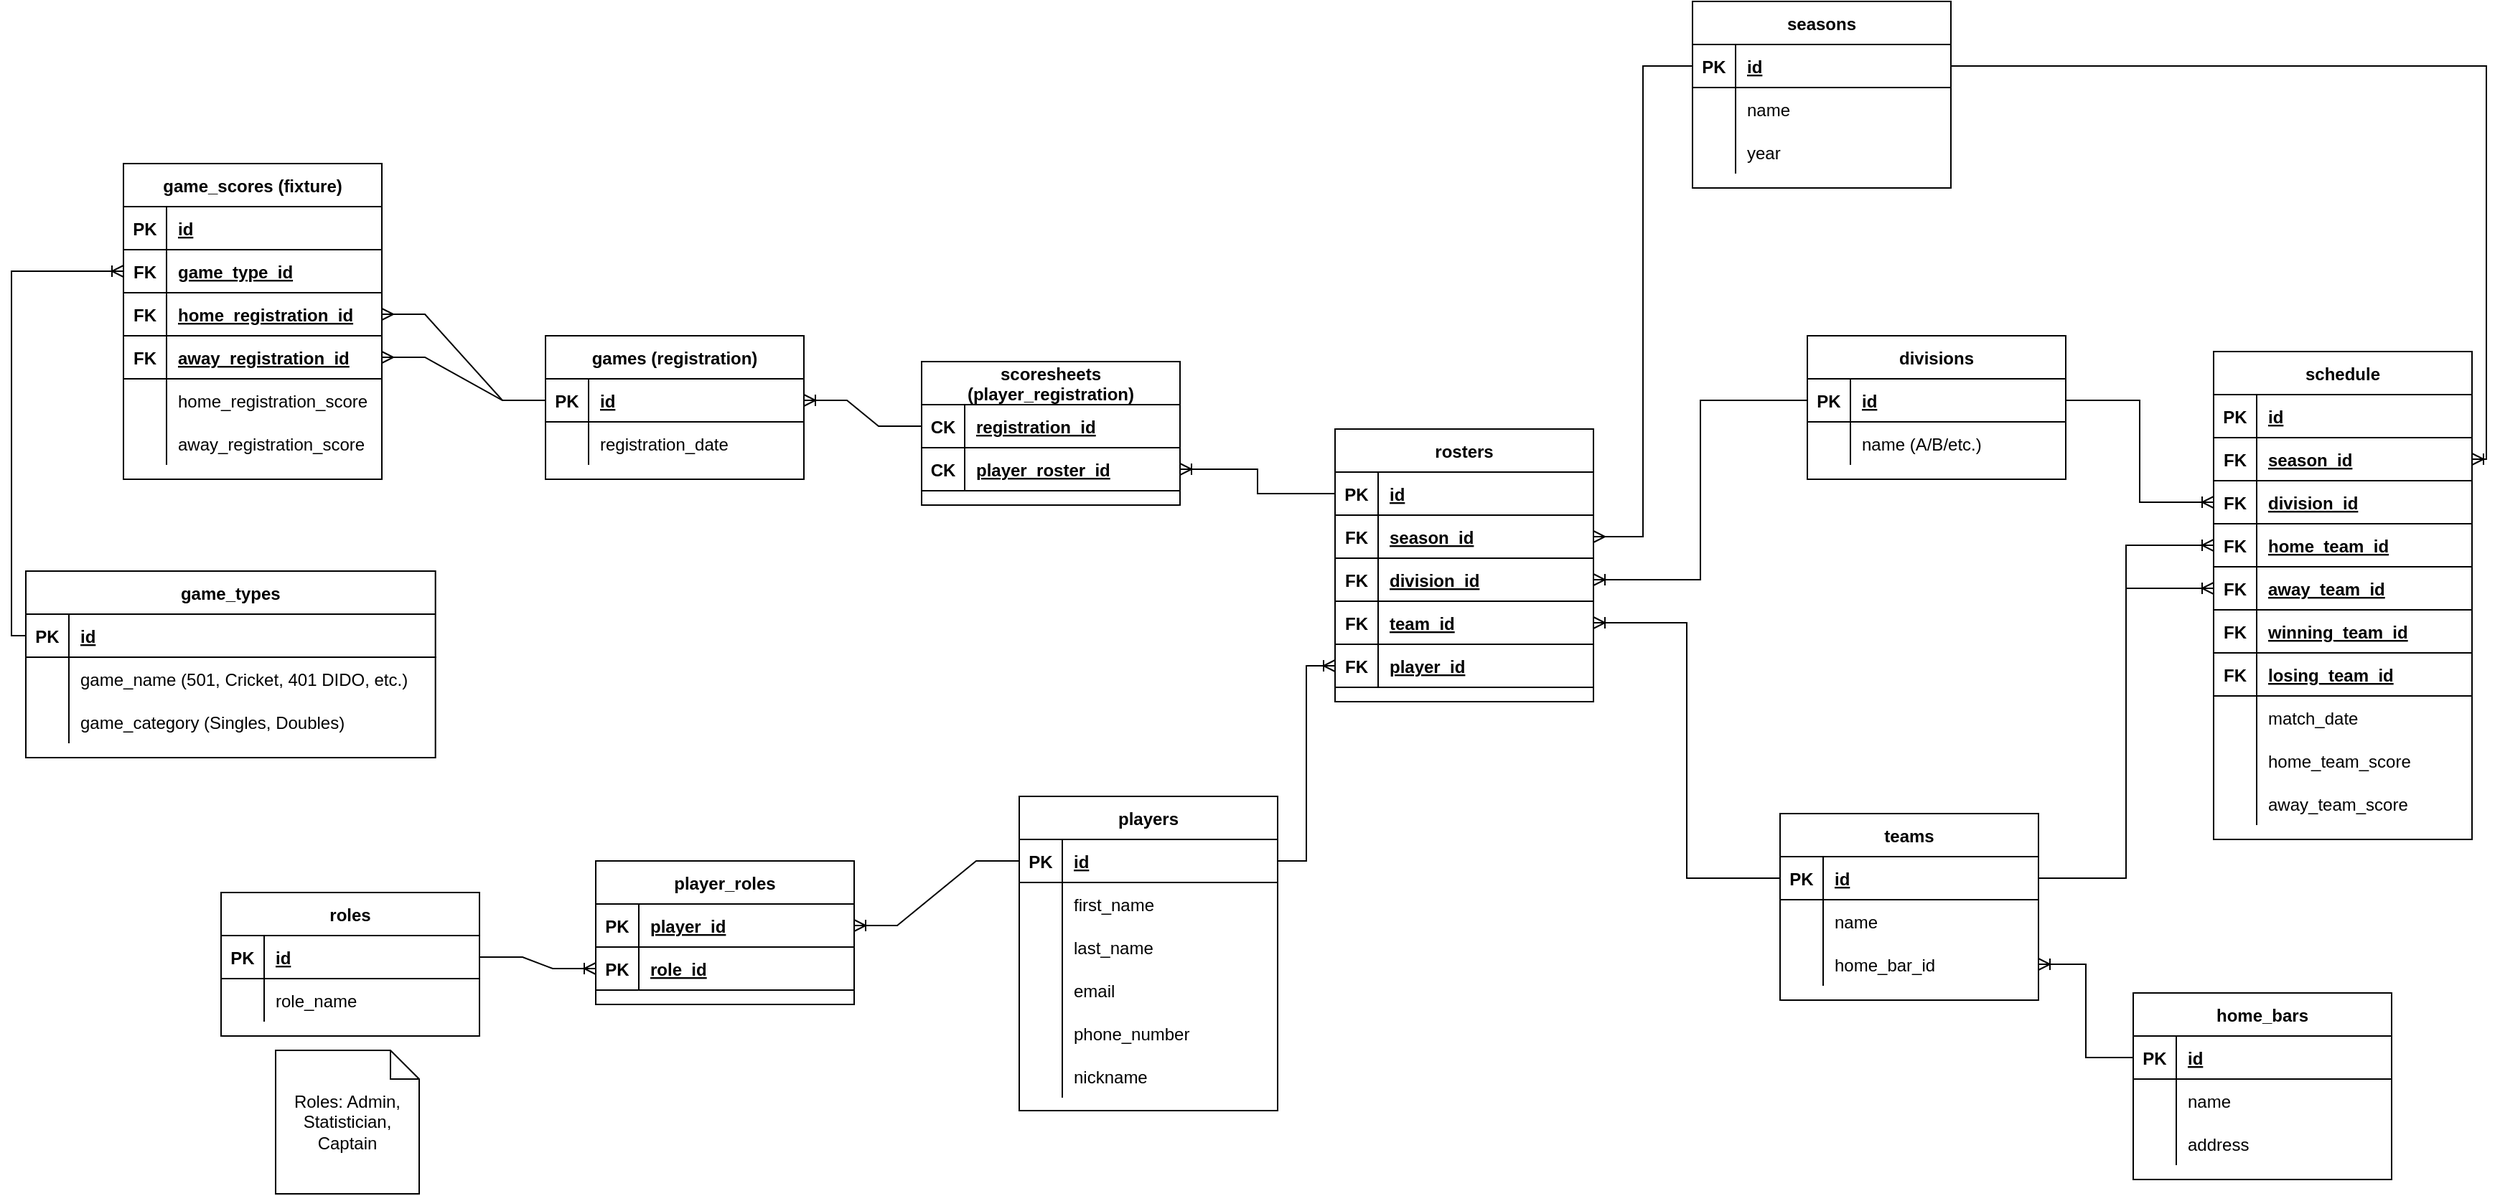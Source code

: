 <mxfile pages="2">
    <diagram id="p8Og76GqmyXJoXhYkQ4b" name="Main Team League Play">
        <mxGraphModel dx="1292" dy="405" grid="0" gridSize="10" guides="1" tooltips="1" connect="1" arrows="1" fold="1" page="0" pageScale="1" pageWidth="850" pageHeight="1100" math="0" shadow="0">
            <root>
                <mxCell id="0"/>
                <mxCell id="1" parent="0"/>
                <mxCell id="WoOLTi4oBgwO8l16wVZu-1" value="seasons" style="shape=table;startSize=30;container=1;collapsible=1;childLayout=tableLayout;fixedRows=1;rowLines=0;fontStyle=1;align=center;resizeLast=1;" parent="1" vertex="1">
                    <mxGeometry x="451" y="42" width="180" height="130" as="geometry">
                        <mxRectangle x="440" y="140" width="80" height="30" as="alternateBounds"/>
                    </mxGeometry>
                </mxCell>
                <mxCell id="WoOLTi4oBgwO8l16wVZu-2" value="" style="shape=tableRow;horizontal=0;startSize=0;swimlaneHead=0;swimlaneBody=0;fillColor=none;collapsible=0;dropTarget=0;points=[[0,0.5],[1,0.5]];portConstraint=eastwest;top=0;left=0;right=0;bottom=1;" parent="WoOLTi4oBgwO8l16wVZu-1" vertex="1">
                    <mxGeometry y="30" width="180" height="30" as="geometry"/>
                </mxCell>
                <mxCell id="WoOLTi4oBgwO8l16wVZu-3" value="PK" style="shape=partialRectangle;connectable=0;fillColor=none;top=0;left=0;bottom=0;right=0;fontStyle=1;overflow=hidden;" parent="WoOLTi4oBgwO8l16wVZu-2" vertex="1">
                    <mxGeometry width="30" height="30" as="geometry">
                        <mxRectangle width="30" height="30" as="alternateBounds"/>
                    </mxGeometry>
                </mxCell>
                <mxCell id="WoOLTi4oBgwO8l16wVZu-4" value="id" style="shape=partialRectangle;connectable=0;fillColor=none;top=0;left=0;bottom=0;right=0;align=left;spacingLeft=6;fontStyle=5;overflow=hidden;" parent="WoOLTi4oBgwO8l16wVZu-2" vertex="1">
                    <mxGeometry x="30" width="150" height="30" as="geometry">
                        <mxRectangle width="150" height="30" as="alternateBounds"/>
                    </mxGeometry>
                </mxCell>
                <mxCell id="WoOLTi4oBgwO8l16wVZu-5" value="" style="shape=tableRow;horizontal=0;startSize=0;swimlaneHead=0;swimlaneBody=0;fillColor=none;collapsible=0;dropTarget=0;points=[[0,0.5],[1,0.5]];portConstraint=eastwest;top=0;left=0;right=0;bottom=0;" parent="WoOLTi4oBgwO8l16wVZu-1" vertex="1">
                    <mxGeometry y="60" width="180" height="30" as="geometry"/>
                </mxCell>
                <mxCell id="WoOLTi4oBgwO8l16wVZu-6" value="" style="shape=partialRectangle;connectable=0;fillColor=none;top=0;left=0;bottom=0;right=0;editable=1;overflow=hidden;" parent="WoOLTi4oBgwO8l16wVZu-5" vertex="1">
                    <mxGeometry width="30" height="30" as="geometry">
                        <mxRectangle width="30" height="30" as="alternateBounds"/>
                    </mxGeometry>
                </mxCell>
                <mxCell id="WoOLTi4oBgwO8l16wVZu-7" value="name" style="shape=partialRectangle;connectable=0;fillColor=none;top=0;left=0;bottom=0;right=0;align=left;spacingLeft=6;overflow=hidden;" parent="WoOLTi4oBgwO8l16wVZu-5" vertex="1">
                    <mxGeometry x="30" width="150" height="30" as="geometry">
                        <mxRectangle width="150" height="30" as="alternateBounds"/>
                    </mxGeometry>
                </mxCell>
                <mxCell id="WoOLTi4oBgwO8l16wVZu-8" value="" style="shape=tableRow;horizontal=0;startSize=0;swimlaneHead=0;swimlaneBody=0;fillColor=none;collapsible=0;dropTarget=0;points=[[0,0.5],[1,0.5]];portConstraint=eastwest;top=0;left=0;right=0;bottom=0;" parent="WoOLTi4oBgwO8l16wVZu-1" vertex="1">
                    <mxGeometry y="90" width="180" height="30" as="geometry"/>
                </mxCell>
                <mxCell id="WoOLTi4oBgwO8l16wVZu-9" value="" style="shape=partialRectangle;connectable=0;fillColor=none;top=0;left=0;bottom=0;right=0;editable=1;overflow=hidden;" parent="WoOLTi4oBgwO8l16wVZu-8" vertex="1">
                    <mxGeometry width="30" height="30" as="geometry">
                        <mxRectangle width="30" height="30" as="alternateBounds"/>
                    </mxGeometry>
                </mxCell>
                <mxCell id="WoOLTi4oBgwO8l16wVZu-10" value="year" style="shape=partialRectangle;connectable=0;fillColor=none;top=0;left=0;bottom=0;right=0;align=left;spacingLeft=6;overflow=hidden;" parent="WoOLTi4oBgwO8l16wVZu-8" vertex="1">
                    <mxGeometry x="30" width="150" height="30" as="geometry">
                        <mxRectangle width="150" height="30" as="alternateBounds"/>
                    </mxGeometry>
                </mxCell>
                <mxCell id="WoOLTi4oBgwO8l16wVZu-14" value="players" style="shape=table;startSize=30;container=1;collapsible=1;childLayout=tableLayout;fixedRows=1;rowLines=0;fontStyle=1;align=center;resizeLast=1;" parent="1" vertex="1">
                    <mxGeometry x="-18" y="596" width="180" height="219" as="geometry">
                        <mxRectangle x="130" y="20" width="70" height="30" as="alternateBounds"/>
                    </mxGeometry>
                </mxCell>
                <mxCell id="WoOLTi4oBgwO8l16wVZu-15" value="" style="shape=tableRow;horizontal=0;startSize=0;swimlaneHead=0;swimlaneBody=0;fillColor=none;collapsible=0;dropTarget=0;points=[[0,0.5],[1,0.5]];portConstraint=eastwest;top=0;left=0;right=0;bottom=1;" parent="WoOLTi4oBgwO8l16wVZu-14" vertex="1">
                    <mxGeometry y="30" width="180" height="30" as="geometry"/>
                </mxCell>
                <mxCell id="WoOLTi4oBgwO8l16wVZu-16" value="PK" style="shape=partialRectangle;connectable=0;fillColor=none;top=0;left=0;bottom=0;right=0;fontStyle=1;overflow=hidden;" parent="WoOLTi4oBgwO8l16wVZu-15" vertex="1">
                    <mxGeometry width="30" height="30" as="geometry">
                        <mxRectangle width="30" height="30" as="alternateBounds"/>
                    </mxGeometry>
                </mxCell>
                <mxCell id="WoOLTi4oBgwO8l16wVZu-17" value="id" style="shape=partialRectangle;connectable=0;fillColor=none;top=0;left=0;bottom=0;right=0;align=left;spacingLeft=6;fontStyle=5;overflow=hidden;" parent="WoOLTi4oBgwO8l16wVZu-15" vertex="1">
                    <mxGeometry x="30" width="150" height="30" as="geometry">
                        <mxRectangle width="150" height="30" as="alternateBounds"/>
                    </mxGeometry>
                </mxCell>
                <mxCell id="WoOLTi4oBgwO8l16wVZu-18" value="" style="shape=tableRow;horizontal=0;startSize=0;swimlaneHead=0;swimlaneBody=0;fillColor=none;collapsible=0;dropTarget=0;points=[[0,0.5],[1,0.5]];portConstraint=eastwest;top=0;left=0;right=0;bottom=0;" parent="WoOLTi4oBgwO8l16wVZu-14" vertex="1">
                    <mxGeometry y="60" width="180" height="30" as="geometry"/>
                </mxCell>
                <mxCell id="WoOLTi4oBgwO8l16wVZu-19" value="" style="shape=partialRectangle;connectable=0;fillColor=none;top=0;left=0;bottom=0;right=0;editable=1;overflow=hidden;" parent="WoOLTi4oBgwO8l16wVZu-18" vertex="1">
                    <mxGeometry width="30" height="30" as="geometry">
                        <mxRectangle width="30" height="30" as="alternateBounds"/>
                    </mxGeometry>
                </mxCell>
                <mxCell id="WoOLTi4oBgwO8l16wVZu-20" value="first_name" style="shape=partialRectangle;connectable=0;fillColor=none;top=0;left=0;bottom=0;right=0;align=left;spacingLeft=6;overflow=hidden;" parent="WoOLTi4oBgwO8l16wVZu-18" vertex="1">
                    <mxGeometry x="30" width="150" height="30" as="geometry">
                        <mxRectangle width="150" height="30" as="alternateBounds"/>
                    </mxGeometry>
                </mxCell>
                <mxCell id="WoOLTi4oBgwO8l16wVZu-21" value="" style="shape=tableRow;horizontal=0;startSize=0;swimlaneHead=0;swimlaneBody=0;fillColor=none;collapsible=0;dropTarget=0;points=[[0,0.5],[1,0.5]];portConstraint=eastwest;top=0;left=0;right=0;bottom=0;" parent="WoOLTi4oBgwO8l16wVZu-14" vertex="1">
                    <mxGeometry y="90" width="180" height="30" as="geometry"/>
                </mxCell>
                <mxCell id="WoOLTi4oBgwO8l16wVZu-22" value="" style="shape=partialRectangle;connectable=0;fillColor=none;top=0;left=0;bottom=0;right=0;editable=1;overflow=hidden;" parent="WoOLTi4oBgwO8l16wVZu-21" vertex="1">
                    <mxGeometry width="30" height="30" as="geometry">
                        <mxRectangle width="30" height="30" as="alternateBounds"/>
                    </mxGeometry>
                </mxCell>
                <mxCell id="WoOLTi4oBgwO8l16wVZu-23" value="last_name" style="shape=partialRectangle;connectable=0;fillColor=none;top=0;left=0;bottom=0;right=0;align=left;spacingLeft=6;overflow=hidden;" parent="WoOLTi4oBgwO8l16wVZu-21" vertex="1">
                    <mxGeometry x="30" width="150" height="30" as="geometry">
                        <mxRectangle width="150" height="30" as="alternateBounds"/>
                    </mxGeometry>
                </mxCell>
                <mxCell id="WoOLTi4oBgwO8l16wVZu-42" style="shape=tableRow;horizontal=0;startSize=0;swimlaneHead=0;swimlaneBody=0;fillColor=none;collapsible=0;dropTarget=0;points=[[0,0.5],[1,0.5]];portConstraint=eastwest;top=0;left=0;right=0;bottom=0;" parent="WoOLTi4oBgwO8l16wVZu-14" vertex="1">
                    <mxGeometry y="120" width="180" height="30" as="geometry"/>
                </mxCell>
                <mxCell id="WoOLTi4oBgwO8l16wVZu-43" style="shape=partialRectangle;connectable=0;fillColor=none;top=0;left=0;bottom=0;right=0;editable=1;overflow=hidden;" parent="WoOLTi4oBgwO8l16wVZu-42" vertex="1">
                    <mxGeometry width="30" height="30" as="geometry">
                        <mxRectangle width="30" height="30" as="alternateBounds"/>
                    </mxGeometry>
                </mxCell>
                <mxCell id="WoOLTi4oBgwO8l16wVZu-44" value="email" style="shape=partialRectangle;connectable=0;fillColor=none;top=0;left=0;bottom=0;right=0;align=left;spacingLeft=6;overflow=hidden;" parent="WoOLTi4oBgwO8l16wVZu-42" vertex="1">
                    <mxGeometry x="30" width="150" height="30" as="geometry">
                        <mxRectangle width="150" height="30" as="alternateBounds"/>
                    </mxGeometry>
                </mxCell>
                <mxCell id="wyb1x6yIkvOtbpQ881DC-9" value="" style="shape=tableRow;horizontal=0;startSize=0;swimlaneHead=0;swimlaneBody=0;fillColor=none;collapsible=0;dropTarget=0;points=[[0,0.5],[1,0.5]];portConstraint=eastwest;top=0;left=0;right=0;bottom=0;" parent="WoOLTi4oBgwO8l16wVZu-14" vertex="1">
                    <mxGeometry y="150" width="180" height="30" as="geometry"/>
                </mxCell>
                <mxCell id="wyb1x6yIkvOtbpQ881DC-10" value="" style="shape=partialRectangle;connectable=0;fillColor=none;top=0;left=0;bottom=0;right=0;editable=1;overflow=hidden;" parent="wyb1x6yIkvOtbpQ881DC-9" vertex="1">
                    <mxGeometry width="30" height="30" as="geometry">
                        <mxRectangle width="30" height="30" as="alternateBounds"/>
                    </mxGeometry>
                </mxCell>
                <mxCell id="wyb1x6yIkvOtbpQ881DC-11" value="phone_number" style="shape=partialRectangle;connectable=0;fillColor=none;top=0;left=0;bottom=0;right=0;align=left;spacingLeft=6;overflow=hidden;" parent="wyb1x6yIkvOtbpQ881DC-9" vertex="1">
                    <mxGeometry x="30" width="150" height="30" as="geometry">
                        <mxRectangle width="150" height="30" as="alternateBounds"/>
                    </mxGeometry>
                </mxCell>
                <mxCell id="wyb1x6yIkvOtbpQ881DC-6" value="" style="shape=tableRow;horizontal=0;startSize=0;swimlaneHead=0;swimlaneBody=0;fillColor=none;collapsible=0;dropTarget=0;points=[[0,0.5],[1,0.5]];portConstraint=eastwest;top=0;left=0;right=0;bottom=0;" parent="WoOLTi4oBgwO8l16wVZu-14" vertex="1">
                    <mxGeometry y="180" width="180" height="30" as="geometry"/>
                </mxCell>
                <mxCell id="wyb1x6yIkvOtbpQ881DC-7" value="" style="shape=partialRectangle;connectable=0;fillColor=none;top=0;left=0;bottom=0;right=0;fontStyle=0;overflow=hidden;" parent="wyb1x6yIkvOtbpQ881DC-6" vertex="1">
                    <mxGeometry width="30" height="30" as="geometry">
                        <mxRectangle width="30" height="30" as="alternateBounds"/>
                    </mxGeometry>
                </mxCell>
                <mxCell id="wyb1x6yIkvOtbpQ881DC-8" value="nickname" style="shape=partialRectangle;connectable=0;fillColor=none;top=0;left=0;bottom=0;right=0;align=left;spacingLeft=6;fontStyle=0;overflow=hidden;" parent="wyb1x6yIkvOtbpQ881DC-6" vertex="1">
                    <mxGeometry x="30" width="150" height="30" as="geometry">
                        <mxRectangle width="150" height="30" as="alternateBounds"/>
                    </mxGeometry>
                </mxCell>
                <mxCell id="WoOLTi4oBgwO8l16wVZu-24" value="teams" style="shape=table;startSize=30;container=1;collapsible=1;childLayout=tableLayout;fixedRows=1;rowLines=0;fontStyle=1;align=center;resizeLast=1;" parent="1" vertex="1">
                    <mxGeometry x="512" y="608" width="180" height="130" as="geometry">
                        <mxRectangle x="380" y="20" width="70" height="30" as="alternateBounds"/>
                    </mxGeometry>
                </mxCell>
                <mxCell id="WoOLTi4oBgwO8l16wVZu-25" value="" style="shape=tableRow;horizontal=0;startSize=0;swimlaneHead=0;swimlaneBody=0;fillColor=none;collapsible=0;dropTarget=0;points=[[0,0.5],[1,0.5]];portConstraint=eastwest;top=0;left=0;right=0;bottom=1;" parent="WoOLTi4oBgwO8l16wVZu-24" vertex="1">
                    <mxGeometry y="30" width="180" height="30" as="geometry"/>
                </mxCell>
                <mxCell id="WoOLTi4oBgwO8l16wVZu-26" value="PK" style="shape=partialRectangle;connectable=0;fillColor=none;top=0;left=0;bottom=0;right=0;fontStyle=1;overflow=hidden;" parent="WoOLTi4oBgwO8l16wVZu-25" vertex="1">
                    <mxGeometry width="30" height="30" as="geometry">
                        <mxRectangle width="30" height="30" as="alternateBounds"/>
                    </mxGeometry>
                </mxCell>
                <mxCell id="WoOLTi4oBgwO8l16wVZu-27" value="id" style="shape=partialRectangle;connectable=0;fillColor=none;top=0;left=0;bottom=0;right=0;align=left;spacingLeft=6;fontStyle=5;overflow=hidden;" parent="WoOLTi4oBgwO8l16wVZu-25" vertex="1">
                    <mxGeometry x="30" width="150" height="30" as="geometry">
                        <mxRectangle width="150" height="30" as="alternateBounds"/>
                    </mxGeometry>
                </mxCell>
                <mxCell id="WoOLTi4oBgwO8l16wVZu-28" value="" style="shape=tableRow;horizontal=0;startSize=0;swimlaneHead=0;swimlaneBody=0;fillColor=none;collapsible=0;dropTarget=0;points=[[0,0.5],[1,0.5]];portConstraint=eastwest;top=0;left=0;right=0;bottom=0;" parent="WoOLTi4oBgwO8l16wVZu-24" vertex="1">
                    <mxGeometry y="60" width="180" height="30" as="geometry"/>
                </mxCell>
                <mxCell id="WoOLTi4oBgwO8l16wVZu-29" value="" style="shape=partialRectangle;connectable=0;fillColor=none;top=0;left=0;bottom=0;right=0;editable=1;overflow=hidden;" parent="WoOLTi4oBgwO8l16wVZu-28" vertex="1">
                    <mxGeometry width="30" height="30" as="geometry">
                        <mxRectangle width="30" height="30" as="alternateBounds"/>
                    </mxGeometry>
                </mxCell>
                <mxCell id="WoOLTi4oBgwO8l16wVZu-30" value="name" style="shape=partialRectangle;connectable=0;fillColor=none;top=0;left=0;bottom=0;right=0;align=left;spacingLeft=6;overflow=hidden;" parent="WoOLTi4oBgwO8l16wVZu-28" vertex="1">
                    <mxGeometry x="30" width="150" height="30" as="geometry">
                        <mxRectangle width="150" height="30" as="alternateBounds"/>
                    </mxGeometry>
                </mxCell>
                <mxCell id="WoOLTi4oBgwO8l16wVZu-36" style="shape=tableRow;horizontal=0;startSize=0;swimlaneHead=0;swimlaneBody=0;fillColor=none;collapsible=0;dropTarget=0;points=[[0,0.5],[1,0.5]];portConstraint=eastwest;top=0;left=0;right=0;bottom=0;" parent="WoOLTi4oBgwO8l16wVZu-24" vertex="1">
                    <mxGeometry y="90" width="180" height="30" as="geometry"/>
                </mxCell>
                <mxCell id="WoOLTi4oBgwO8l16wVZu-37" style="shape=partialRectangle;connectable=0;fillColor=none;top=0;left=0;bottom=0;right=0;editable=1;overflow=hidden;" parent="WoOLTi4oBgwO8l16wVZu-36" vertex="1">
                    <mxGeometry width="30" height="30" as="geometry">
                        <mxRectangle width="30" height="30" as="alternateBounds"/>
                    </mxGeometry>
                </mxCell>
                <mxCell id="WoOLTi4oBgwO8l16wVZu-38" value="home_bar_id" style="shape=partialRectangle;connectable=0;fillColor=none;top=0;left=0;bottom=0;right=0;align=left;spacingLeft=6;overflow=hidden;" parent="WoOLTi4oBgwO8l16wVZu-36" vertex="1">
                    <mxGeometry x="30" width="150" height="30" as="geometry">
                        <mxRectangle width="150" height="30" as="alternateBounds"/>
                    </mxGeometry>
                </mxCell>
                <mxCell id="WoOLTi4oBgwO8l16wVZu-59" value="rosters" style="shape=table;startSize=30;container=1;collapsible=1;childLayout=tableLayout;fixedRows=1;rowLines=0;fontStyle=1;align=center;resizeLast=1;" parent="1" vertex="1">
                    <mxGeometry x="202" y="340" width="180" height="190" as="geometry">
                        <mxRectangle x="260" y="110" width="70" height="30" as="alternateBounds"/>
                    </mxGeometry>
                </mxCell>
                <mxCell id="mrrlanwcdZDUMXmLS2re-48" style="shape=tableRow;horizontal=0;startSize=0;swimlaneHead=0;swimlaneBody=0;fillColor=none;collapsible=0;dropTarget=0;points=[[0,0.5],[1,0.5]];portConstraint=eastwest;top=0;left=0;right=0;bottom=1;" parent="WoOLTi4oBgwO8l16wVZu-59" vertex="1">
                    <mxGeometry y="30" width="180" height="30" as="geometry"/>
                </mxCell>
                <mxCell id="mrrlanwcdZDUMXmLS2re-49" value="PK" style="shape=partialRectangle;connectable=0;fillColor=none;top=0;left=0;bottom=0;right=0;fontStyle=1;overflow=hidden;" parent="mrrlanwcdZDUMXmLS2re-48" vertex="1">
                    <mxGeometry width="30" height="30" as="geometry">
                        <mxRectangle width="30" height="30" as="alternateBounds"/>
                    </mxGeometry>
                </mxCell>
                <mxCell id="mrrlanwcdZDUMXmLS2re-50" value="id" style="shape=partialRectangle;connectable=0;fillColor=none;top=0;left=0;bottom=0;right=0;align=left;spacingLeft=6;fontStyle=5;overflow=hidden;" parent="mrrlanwcdZDUMXmLS2re-48" vertex="1">
                    <mxGeometry x="30" width="150" height="30" as="geometry">
                        <mxRectangle width="150" height="30" as="alternateBounds"/>
                    </mxGeometry>
                </mxCell>
                <mxCell id="WoOLTi4oBgwO8l16wVZu-80" style="shape=tableRow;horizontal=0;startSize=0;swimlaneHead=0;swimlaneBody=0;fillColor=none;collapsible=0;dropTarget=0;points=[[0,0.5],[1,0.5]];portConstraint=eastwest;top=0;left=0;right=0;bottom=1;" parent="WoOLTi4oBgwO8l16wVZu-59" vertex="1">
                    <mxGeometry y="60" width="180" height="30" as="geometry"/>
                </mxCell>
                <mxCell id="WoOLTi4oBgwO8l16wVZu-81" value="FK" style="shape=partialRectangle;connectable=0;fillColor=none;top=0;left=0;bottom=0;right=0;fontStyle=1;overflow=hidden;" parent="WoOLTi4oBgwO8l16wVZu-80" vertex="1">
                    <mxGeometry width="30" height="30" as="geometry">
                        <mxRectangle width="30" height="30" as="alternateBounds"/>
                    </mxGeometry>
                </mxCell>
                <mxCell id="WoOLTi4oBgwO8l16wVZu-82" value="season_id" style="shape=partialRectangle;connectable=0;fillColor=none;top=0;left=0;bottom=0;right=0;align=left;spacingLeft=6;fontStyle=5;overflow=hidden;" parent="WoOLTi4oBgwO8l16wVZu-80" vertex="1">
                    <mxGeometry x="30" width="150" height="30" as="geometry">
                        <mxRectangle width="150" height="30" as="alternateBounds"/>
                    </mxGeometry>
                </mxCell>
                <mxCell id="mrrlanwcdZDUMXmLS2re-106" style="shape=tableRow;horizontal=0;startSize=0;swimlaneHead=0;swimlaneBody=0;fillColor=none;collapsible=0;dropTarget=0;points=[[0,0.5],[1,0.5]];portConstraint=eastwest;top=0;left=0;right=0;bottom=1;" parent="WoOLTi4oBgwO8l16wVZu-59" vertex="1">
                    <mxGeometry y="90" width="180" height="30" as="geometry"/>
                </mxCell>
                <mxCell id="mrrlanwcdZDUMXmLS2re-107" value="FK" style="shape=partialRectangle;connectable=0;fillColor=none;top=0;left=0;bottom=0;right=0;fontStyle=1;overflow=hidden;" parent="mrrlanwcdZDUMXmLS2re-106" vertex="1">
                    <mxGeometry width="30" height="30" as="geometry">
                        <mxRectangle width="30" height="30" as="alternateBounds"/>
                    </mxGeometry>
                </mxCell>
                <mxCell id="mrrlanwcdZDUMXmLS2re-108" value="division_id" style="shape=partialRectangle;connectable=0;fillColor=none;top=0;left=0;bottom=0;right=0;align=left;spacingLeft=6;fontStyle=5;overflow=hidden;" parent="mrrlanwcdZDUMXmLS2re-106" vertex="1">
                    <mxGeometry x="30" width="150" height="30" as="geometry">
                        <mxRectangle width="150" height="30" as="alternateBounds"/>
                    </mxGeometry>
                </mxCell>
                <mxCell id="WoOLTi4oBgwO8l16wVZu-83" style="shape=tableRow;horizontal=0;startSize=0;swimlaneHead=0;swimlaneBody=0;fillColor=none;collapsible=0;dropTarget=0;points=[[0,0.5],[1,0.5]];portConstraint=eastwest;top=0;left=0;right=0;bottom=1;" parent="WoOLTi4oBgwO8l16wVZu-59" vertex="1">
                    <mxGeometry y="120" width="180" height="30" as="geometry"/>
                </mxCell>
                <mxCell id="WoOLTi4oBgwO8l16wVZu-84" value="FK" style="shape=partialRectangle;connectable=0;fillColor=none;top=0;left=0;bottom=0;right=0;fontStyle=1;overflow=hidden;" parent="WoOLTi4oBgwO8l16wVZu-83" vertex="1">
                    <mxGeometry width="30" height="30" as="geometry">
                        <mxRectangle width="30" height="30" as="alternateBounds"/>
                    </mxGeometry>
                </mxCell>
                <mxCell id="WoOLTi4oBgwO8l16wVZu-85" value="team_id" style="shape=partialRectangle;connectable=0;fillColor=none;top=0;left=0;bottom=0;right=0;align=left;spacingLeft=6;fontStyle=5;overflow=hidden;" parent="WoOLTi4oBgwO8l16wVZu-83" vertex="1">
                    <mxGeometry x="30" width="150" height="30" as="geometry">
                        <mxRectangle width="150" height="30" as="alternateBounds"/>
                    </mxGeometry>
                </mxCell>
                <mxCell id="WoOLTi4oBgwO8l16wVZu-60" value="" style="shape=tableRow;horizontal=0;startSize=0;swimlaneHead=0;swimlaneBody=0;fillColor=none;collapsible=0;dropTarget=0;points=[[0,0.5],[1,0.5]];portConstraint=eastwest;top=0;left=0;right=0;bottom=1;" parent="WoOLTi4oBgwO8l16wVZu-59" vertex="1">
                    <mxGeometry y="150" width="180" height="30" as="geometry"/>
                </mxCell>
                <mxCell id="WoOLTi4oBgwO8l16wVZu-61" value="FK" style="shape=partialRectangle;connectable=0;fillColor=none;top=0;left=0;bottom=0;right=0;fontStyle=1;overflow=hidden;" parent="WoOLTi4oBgwO8l16wVZu-60" vertex="1">
                    <mxGeometry width="30" height="30" as="geometry">
                        <mxRectangle width="30" height="30" as="alternateBounds"/>
                    </mxGeometry>
                </mxCell>
                <mxCell id="WoOLTi4oBgwO8l16wVZu-62" value="player_id" style="shape=partialRectangle;connectable=0;fillColor=none;top=0;left=0;bottom=0;right=0;align=left;spacingLeft=6;fontStyle=5;overflow=hidden;" parent="WoOLTi4oBgwO8l16wVZu-60" vertex="1">
                    <mxGeometry x="30" width="150" height="30" as="geometry">
                        <mxRectangle width="150" height="30" as="alternateBounds"/>
                    </mxGeometry>
                </mxCell>
                <mxCell id="WoOLTi4oBgwO8l16wVZu-75" value="" style="edgeStyle=orthogonalEdgeStyle;fontSize=12;html=1;endArrow=ERmany;rounded=0;entryX=1;entryY=0.5;entryDx=0;entryDy=0;exitX=0;exitY=0.5;exitDx=0;exitDy=0;jumpStyle=arc;" parent="1" source="WoOLTi4oBgwO8l16wVZu-2" target="WoOLTi4oBgwO8l16wVZu-80" edge="1">
                    <mxGeometry width="100" height="100" relative="1" as="geometry">
                        <mxPoint x="200" y="290" as="sourcePoint"/>
                        <mxPoint x="300" y="190" as="targetPoint"/>
                    </mxGeometry>
                </mxCell>
                <mxCell id="WoOLTi4oBgwO8l16wVZu-77" value="" style="fontSize=12;html=1;endArrow=ERoneToMany;rounded=0;exitX=0;exitY=0.5;exitDx=0;exitDy=0;entryX=1;entryY=0.5;entryDx=0;entryDy=0;edgeStyle=orthogonalEdgeStyle;jumpStyle=arc;" parent="1" source="WoOLTi4oBgwO8l16wVZu-25" target="WoOLTi4oBgwO8l16wVZu-83" edge="1">
                    <mxGeometry width="100" height="100" relative="1" as="geometry">
                        <mxPoint x="280" y="270" as="sourcePoint"/>
                        <mxPoint x="380" y="170" as="targetPoint"/>
                    </mxGeometry>
                </mxCell>
                <mxCell id="WoOLTi4oBgwO8l16wVZu-90" value="game_scores (fixture)" style="shape=table;startSize=30;container=1;collapsible=1;childLayout=tableLayout;fixedRows=1;rowLines=0;fontStyle=1;align=center;resizeLast=1;" parent="1" vertex="1">
                    <mxGeometry x="-642" y="155" width="180" height="220" as="geometry">
                        <mxRectangle x="320" y="430" width="80" height="30" as="alternateBounds"/>
                    </mxGeometry>
                </mxCell>
                <mxCell id="mrrlanwcdZDUMXmLS2re-29" style="shape=tableRow;horizontal=0;startSize=0;swimlaneHead=0;swimlaneBody=0;fillColor=none;collapsible=0;dropTarget=0;points=[[0,0.5],[1,0.5]];portConstraint=eastwest;top=0;left=0;right=0;bottom=1;" parent="WoOLTi4oBgwO8l16wVZu-90" vertex="1">
                    <mxGeometry y="30" width="180" height="30" as="geometry"/>
                </mxCell>
                <mxCell id="mrrlanwcdZDUMXmLS2re-30" value="PK" style="shape=partialRectangle;connectable=0;fillColor=none;top=0;left=0;bottom=0;right=0;fontStyle=1;overflow=hidden;" parent="mrrlanwcdZDUMXmLS2re-29" vertex="1">
                    <mxGeometry width="30" height="30" as="geometry">
                        <mxRectangle width="30" height="30" as="alternateBounds"/>
                    </mxGeometry>
                </mxCell>
                <mxCell id="mrrlanwcdZDUMXmLS2re-31" value="id" style="shape=partialRectangle;connectable=0;fillColor=none;top=0;left=0;bottom=0;right=0;align=left;spacingLeft=6;fontStyle=5;overflow=hidden;" parent="mrrlanwcdZDUMXmLS2re-29" vertex="1">
                    <mxGeometry x="30" width="150" height="30" as="geometry">
                        <mxRectangle width="150" height="30" as="alternateBounds"/>
                    </mxGeometry>
                </mxCell>
                <mxCell id="WoOLTi4oBgwO8l16wVZu-91" style="shape=tableRow;horizontal=0;startSize=0;swimlaneHead=0;swimlaneBody=0;fillColor=none;collapsible=0;dropTarget=0;points=[[0,0.5],[1,0.5]];portConstraint=eastwest;top=0;left=0;right=0;bottom=1;" parent="WoOLTi4oBgwO8l16wVZu-90" vertex="1">
                    <mxGeometry y="60" width="180" height="30" as="geometry"/>
                </mxCell>
                <mxCell id="WoOLTi4oBgwO8l16wVZu-92" value="FK" style="shape=partialRectangle;connectable=0;fillColor=none;top=0;left=0;bottom=0;right=0;fontStyle=1;overflow=hidden;" parent="WoOLTi4oBgwO8l16wVZu-91" vertex="1">
                    <mxGeometry width="30" height="30" as="geometry">
                        <mxRectangle width="30" height="30" as="alternateBounds"/>
                    </mxGeometry>
                </mxCell>
                <mxCell id="WoOLTi4oBgwO8l16wVZu-93" value="game_type_id" style="shape=partialRectangle;connectable=0;fillColor=none;top=0;left=0;bottom=0;right=0;align=left;spacingLeft=6;fontStyle=5;overflow=hidden;" parent="WoOLTi4oBgwO8l16wVZu-91" vertex="1">
                    <mxGeometry x="30" width="150" height="30" as="geometry">
                        <mxRectangle width="150" height="30" as="alternateBounds"/>
                    </mxGeometry>
                </mxCell>
                <mxCell id="mrrlanwcdZDUMXmLS2re-87" style="shape=tableRow;horizontal=0;startSize=0;swimlaneHead=0;swimlaneBody=0;fillColor=none;collapsible=0;dropTarget=0;points=[[0,0.5],[1,0.5]];portConstraint=eastwest;top=0;left=0;right=0;bottom=1;" parent="WoOLTi4oBgwO8l16wVZu-90" vertex="1">
                    <mxGeometry y="90" width="180" height="30" as="geometry"/>
                </mxCell>
                <mxCell id="mrrlanwcdZDUMXmLS2re-88" value="FK" style="shape=partialRectangle;connectable=0;fillColor=none;top=0;left=0;bottom=0;right=0;fontStyle=1;overflow=hidden;" parent="mrrlanwcdZDUMXmLS2re-87" vertex="1">
                    <mxGeometry width="30" height="30" as="geometry">
                        <mxRectangle width="30" height="30" as="alternateBounds"/>
                    </mxGeometry>
                </mxCell>
                <mxCell id="mrrlanwcdZDUMXmLS2re-89" value="home_registration_id" style="shape=partialRectangle;connectable=0;fillColor=none;top=0;left=0;bottom=0;right=0;align=left;spacingLeft=6;fontStyle=5;overflow=hidden;" parent="mrrlanwcdZDUMXmLS2re-87" vertex="1">
                    <mxGeometry x="30" width="150" height="30" as="geometry">
                        <mxRectangle width="150" height="30" as="alternateBounds"/>
                    </mxGeometry>
                </mxCell>
                <mxCell id="WoOLTi4oBgwO8l16wVZu-94" style="shape=tableRow;horizontal=0;startSize=0;swimlaneHead=0;swimlaneBody=0;fillColor=none;collapsible=0;dropTarget=0;points=[[0,0.5],[1,0.5]];portConstraint=eastwest;top=0;left=0;right=0;bottom=1;" parent="WoOLTi4oBgwO8l16wVZu-90" vertex="1">
                    <mxGeometry y="120" width="180" height="30" as="geometry"/>
                </mxCell>
                <mxCell id="WoOLTi4oBgwO8l16wVZu-95" value="FK" style="shape=partialRectangle;connectable=0;fillColor=none;top=0;left=0;bottom=0;right=0;fontStyle=1;overflow=hidden;" parent="WoOLTi4oBgwO8l16wVZu-94" vertex="1">
                    <mxGeometry width="30" height="30" as="geometry">
                        <mxRectangle width="30" height="30" as="alternateBounds"/>
                    </mxGeometry>
                </mxCell>
                <mxCell id="WoOLTi4oBgwO8l16wVZu-96" value="away_registration_id" style="shape=partialRectangle;connectable=0;fillColor=none;top=0;left=0;bottom=0;right=0;align=left;spacingLeft=6;fontStyle=5;overflow=hidden;" parent="WoOLTi4oBgwO8l16wVZu-94" vertex="1">
                    <mxGeometry x="30" width="150" height="30" as="geometry">
                        <mxRectangle width="150" height="30" as="alternateBounds"/>
                    </mxGeometry>
                </mxCell>
                <mxCell id="WoOLTi4oBgwO8l16wVZu-100" value="" style="shape=tableRow;horizontal=0;startSize=0;swimlaneHead=0;swimlaneBody=0;fillColor=none;collapsible=0;dropTarget=0;points=[[0,0.5],[1,0.5]];portConstraint=eastwest;top=0;left=0;right=0;bottom=0;" parent="WoOLTi4oBgwO8l16wVZu-90" vertex="1">
                    <mxGeometry y="150" width="180" height="30" as="geometry"/>
                </mxCell>
                <mxCell id="WoOLTi4oBgwO8l16wVZu-101" value="" style="shape=partialRectangle;connectable=0;fillColor=none;top=0;left=0;bottom=0;right=0;editable=1;overflow=hidden;fontStyle=1;" parent="WoOLTi4oBgwO8l16wVZu-100" vertex="1">
                    <mxGeometry width="30" height="30" as="geometry">
                        <mxRectangle width="30" height="30" as="alternateBounds"/>
                    </mxGeometry>
                </mxCell>
                <mxCell id="WoOLTi4oBgwO8l16wVZu-102" value="home_registration_score" style="shape=partialRectangle;connectable=0;fillColor=none;top=0;left=0;bottom=0;right=0;align=left;spacingLeft=6;overflow=hidden;fontStyle=0;" parent="WoOLTi4oBgwO8l16wVZu-100" vertex="1">
                    <mxGeometry x="30" width="150" height="30" as="geometry">
                        <mxRectangle width="150" height="30" as="alternateBounds"/>
                    </mxGeometry>
                </mxCell>
                <mxCell id="mrrlanwcdZDUMXmLS2re-147" style="shape=tableRow;horizontal=0;startSize=0;swimlaneHead=0;swimlaneBody=0;fillColor=none;collapsible=0;dropTarget=0;points=[[0,0.5],[1,0.5]];portConstraint=eastwest;top=0;left=0;right=0;bottom=0;" parent="WoOLTi4oBgwO8l16wVZu-90" vertex="1">
                    <mxGeometry y="180" width="180" height="30" as="geometry"/>
                </mxCell>
                <mxCell id="mrrlanwcdZDUMXmLS2re-148" style="shape=partialRectangle;connectable=0;fillColor=none;top=0;left=0;bottom=0;right=0;editable=1;overflow=hidden;fontStyle=1;" parent="mrrlanwcdZDUMXmLS2re-147" vertex="1">
                    <mxGeometry width="30" height="30" as="geometry">
                        <mxRectangle width="30" height="30" as="alternateBounds"/>
                    </mxGeometry>
                </mxCell>
                <mxCell id="mrrlanwcdZDUMXmLS2re-149" value="away_registration_score" style="shape=partialRectangle;connectable=0;fillColor=none;top=0;left=0;bottom=0;right=0;align=left;spacingLeft=6;overflow=hidden;fontStyle=0;" parent="mrrlanwcdZDUMXmLS2re-147" vertex="1">
                    <mxGeometry x="30" width="150" height="30" as="geometry">
                        <mxRectangle width="150" height="30" as="alternateBounds"/>
                    </mxGeometry>
                </mxCell>
                <mxCell id="mrrlanwcdZDUMXmLS2re-1" value="home_bars" style="shape=table;startSize=30;container=1;collapsible=1;childLayout=tableLayout;fixedRows=1;rowLines=0;fontStyle=1;align=center;resizeLast=1;" parent="1" vertex="1">
                    <mxGeometry x="758" y="733" width="180" height="130" as="geometry">
                        <mxRectangle x="650" y="20" width="100" height="30" as="alternateBounds"/>
                    </mxGeometry>
                </mxCell>
                <mxCell id="mrrlanwcdZDUMXmLS2re-2" value="" style="shape=tableRow;horizontal=0;startSize=0;swimlaneHead=0;swimlaneBody=0;fillColor=none;collapsible=0;dropTarget=0;points=[[0,0.5],[1,0.5]];portConstraint=eastwest;top=0;left=0;right=0;bottom=1;" parent="mrrlanwcdZDUMXmLS2re-1" vertex="1">
                    <mxGeometry y="30" width="180" height="30" as="geometry"/>
                </mxCell>
                <mxCell id="mrrlanwcdZDUMXmLS2re-3" value="PK" style="shape=partialRectangle;connectable=0;fillColor=none;top=0;left=0;bottom=0;right=0;fontStyle=1;overflow=hidden;" parent="mrrlanwcdZDUMXmLS2re-2" vertex="1">
                    <mxGeometry width="30" height="30" as="geometry">
                        <mxRectangle width="30" height="30" as="alternateBounds"/>
                    </mxGeometry>
                </mxCell>
                <mxCell id="mrrlanwcdZDUMXmLS2re-4" value="id" style="shape=partialRectangle;connectable=0;fillColor=none;top=0;left=0;bottom=0;right=0;align=left;spacingLeft=6;fontStyle=5;overflow=hidden;" parent="mrrlanwcdZDUMXmLS2re-2" vertex="1">
                    <mxGeometry x="30" width="150" height="30" as="geometry">
                        <mxRectangle width="150" height="30" as="alternateBounds"/>
                    </mxGeometry>
                </mxCell>
                <mxCell id="mrrlanwcdZDUMXmLS2re-5" value="" style="shape=tableRow;horizontal=0;startSize=0;swimlaneHead=0;swimlaneBody=0;fillColor=none;collapsible=0;dropTarget=0;points=[[0,0.5],[1,0.5]];portConstraint=eastwest;top=0;left=0;right=0;bottom=0;" parent="mrrlanwcdZDUMXmLS2re-1" vertex="1">
                    <mxGeometry y="60" width="180" height="30" as="geometry"/>
                </mxCell>
                <mxCell id="mrrlanwcdZDUMXmLS2re-6" value="" style="shape=partialRectangle;connectable=0;fillColor=none;top=0;left=0;bottom=0;right=0;editable=1;overflow=hidden;" parent="mrrlanwcdZDUMXmLS2re-5" vertex="1">
                    <mxGeometry width="30" height="30" as="geometry">
                        <mxRectangle width="30" height="30" as="alternateBounds"/>
                    </mxGeometry>
                </mxCell>
                <mxCell id="mrrlanwcdZDUMXmLS2re-7" value="name" style="shape=partialRectangle;connectable=0;fillColor=none;top=0;left=0;bottom=0;right=0;align=left;spacingLeft=6;overflow=hidden;" parent="mrrlanwcdZDUMXmLS2re-5" vertex="1">
                    <mxGeometry x="30" width="150" height="30" as="geometry">
                        <mxRectangle width="150" height="30" as="alternateBounds"/>
                    </mxGeometry>
                </mxCell>
                <mxCell id="mrrlanwcdZDUMXmLS2re-8" style="shape=tableRow;horizontal=0;startSize=0;swimlaneHead=0;swimlaneBody=0;fillColor=none;collapsible=0;dropTarget=0;points=[[0,0.5],[1,0.5]];portConstraint=eastwest;top=0;left=0;right=0;bottom=0;" parent="mrrlanwcdZDUMXmLS2re-1" vertex="1">
                    <mxGeometry y="90" width="180" height="30" as="geometry"/>
                </mxCell>
                <mxCell id="mrrlanwcdZDUMXmLS2re-9" style="shape=partialRectangle;connectable=0;fillColor=none;top=0;left=0;bottom=0;right=0;editable=1;overflow=hidden;" parent="mrrlanwcdZDUMXmLS2re-8" vertex="1">
                    <mxGeometry width="30" height="30" as="geometry">
                        <mxRectangle width="30" height="30" as="alternateBounds"/>
                    </mxGeometry>
                </mxCell>
                <mxCell id="mrrlanwcdZDUMXmLS2re-10" value="address" style="shape=partialRectangle;connectable=0;fillColor=none;top=0;left=0;bottom=0;right=0;align=left;spacingLeft=6;overflow=hidden;" parent="mrrlanwcdZDUMXmLS2re-8" vertex="1">
                    <mxGeometry x="30" width="150" height="30" as="geometry">
                        <mxRectangle width="150" height="30" as="alternateBounds"/>
                    </mxGeometry>
                </mxCell>
                <mxCell id="mrrlanwcdZDUMXmLS2re-11" value="" style="edgeStyle=orthogonalEdgeStyle;fontSize=12;html=1;endArrow=ERoneToMany;rounded=0;exitX=0;exitY=0.5;exitDx=0;exitDy=0;entryX=1;entryY=0.5;entryDx=0;entryDy=0;jumpStyle=arc;" parent="1" source="mrrlanwcdZDUMXmLS2re-2" target="WoOLTi4oBgwO8l16wVZu-36" edge="1">
                    <mxGeometry width="100" height="100" relative="1" as="geometry">
                        <mxPoint x="610" y="325" as="sourcePoint"/>
                        <mxPoint x="480" y="405" as="targetPoint"/>
                    </mxGeometry>
                </mxCell>
                <mxCell id="mrrlanwcdZDUMXmLS2re-12" value="game_types" style="shape=table;startSize=30;container=1;collapsible=1;childLayout=tableLayout;fixedRows=1;rowLines=0;fontStyle=1;align=center;resizeLast=1;" parent="1" vertex="1">
                    <mxGeometry x="-710" y="439" width="285.333" height="130" as="geometry">
                        <mxRectangle x="530" y="220" width="130" height="30" as="alternateBounds"/>
                    </mxGeometry>
                </mxCell>
                <mxCell id="mrrlanwcdZDUMXmLS2re-13" value="" style="shape=tableRow;horizontal=0;startSize=0;swimlaneHead=0;swimlaneBody=0;fillColor=none;collapsible=0;dropTarget=0;points=[[0,0.5],[1,0.5]];portConstraint=eastwest;top=0;left=0;right=0;bottom=1;" parent="mrrlanwcdZDUMXmLS2re-12" vertex="1">
                    <mxGeometry y="30" width="285.333" height="30" as="geometry"/>
                </mxCell>
                <mxCell id="mrrlanwcdZDUMXmLS2re-14" value="PK" style="shape=partialRectangle;connectable=0;fillColor=none;top=0;left=0;bottom=0;right=0;fontStyle=1;overflow=hidden;" parent="mrrlanwcdZDUMXmLS2re-13" vertex="1">
                    <mxGeometry width="30" height="30" as="geometry">
                        <mxRectangle width="30" height="30" as="alternateBounds"/>
                    </mxGeometry>
                </mxCell>
                <mxCell id="mrrlanwcdZDUMXmLS2re-15" value="id" style="shape=partialRectangle;connectable=0;fillColor=none;top=0;left=0;bottom=0;right=0;align=left;spacingLeft=6;fontStyle=5;overflow=hidden;" parent="mrrlanwcdZDUMXmLS2re-13" vertex="1">
                    <mxGeometry x="30" width="255.333" height="30" as="geometry">
                        <mxRectangle width="255.333" height="30" as="alternateBounds"/>
                    </mxGeometry>
                </mxCell>
                <mxCell id="mrrlanwcdZDUMXmLS2re-25" style="shape=tableRow;horizontal=0;startSize=0;swimlaneHead=0;swimlaneBody=0;fillColor=none;collapsible=0;dropTarget=0;points=[[0,0.5],[1,0.5]];portConstraint=eastwest;top=0;left=0;right=0;bottom=0;" parent="mrrlanwcdZDUMXmLS2re-12" vertex="1">
                    <mxGeometry y="60" width="285.333" height="30" as="geometry"/>
                </mxCell>
                <mxCell id="mrrlanwcdZDUMXmLS2re-26" style="shape=partialRectangle;connectable=0;fillColor=none;top=0;left=0;bottom=0;right=0;editable=1;overflow=hidden;" parent="mrrlanwcdZDUMXmLS2re-25" vertex="1">
                    <mxGeometry width="30" height="30" as="geometry">
                        <mxRectangle width="30" height="30" as="alternateBounds"/>
                    </mxGeometry>
                </mxCell>
                <mxCell id="mrrlanwcdZDUMXmLS2re-27" value="game_name (501, Cricket, 401 DIDO, etc.)" style="shape=partialRectangle;connectable=0;fillColor=none;top=0;left=0;bottom=0;right=0;align=left;spacingLeft=6;overflow=hidden;" parent="mrrlanwcdZDUMXmLS2re-25" vertex="1">
                    <mxGeometry x="30" width="255.333" height="30" as="geometry">
                        <mxRectangle width="255.333" height="30" as="alternateBounds"/>
                    </mxGeometry>
                </mxCell>
                <mxCell id="mrrlanwcdZDUMXmLS2re-16" value="" style="shape=tableRow;horizontal=0;startSize=0;swimlaneHead=0;swimlaneBody=0;fillColor=none;collapsible=0;dropTarget=0;points=[[0,0.5],[1,0.5]];portConstraint=eastwest;top=0;left=0;right=0;bottom=0;" parent="mrrlanwcdZDUMXmLS2re-12" vertex="1">
                    <mxGeometry y="90" width="285.333" height="30" as="geometry"/>
                </mxCell>
                <mxCell id="mrrlanwcdZDUMXmLS2re-17" value="" style="shape=partialRectangle;connectable=0;fillColor=none;top=0;left=0;bottom=0;right=0;editable=1;overflow=hidden;" parent="mrrlanwcdZDUMXmLS2re-16" vertex="1">
                    <mxGeometry width="30" height="30" as="geometry">
                        <mxRectangle width="30" height="30" as="alternateBounds"/>
                    </mxGeometry>
                </mxCell>
                <mxCell id="mrrlanwcdZDUMXmLS2re-18" value="game_category (Singles, Doubles)" style="shape=partialRectangle;connectable=0;fillColor=none;top=0;left=0;bottom=0;right=0;align=left;spacingLeft=6;overflow=hidden;" parent="mrrlanwcdZDUMXmLS2re-16" vertex="1">
                    <mxGeometry x="30" width="255.333" height="30" as="geometry">
                        <mxRectangle width="255.333" height="30" as="alternateBounds"/>
                    </mxGeometry>
                </mxCell>
                <mxCell id="mrrlanwcdZDUMXmLS2re-33" value="" style="fontSize=12;html=1;endArrow=ERoneToMany;rounded=0;exitX=1;exitY=0.5;exitDx=0;exitDy=0;entryX=0;entryY=0.5;entryDx=0;entryDy=0;edgeStyle=orthogonalEdgeStyle;jumpStyle=arc;jumpSize=60;" parent="1" source="WoOLTi4oBgwO8l16wVZu-15" target="WoOLTi4oBgwO8l16wVZu-60" edge="1">
                    <mxGeometry width="100" height="100" relative="1" as="geometry">
                        <mxPoint x="210" y="50" as="sourcePoint"/>
                        <mxPoint x="260" y="290" as="targetPoint"/>
                    </mxGeometry>
                </mxCell>
                <mxCell id="mrrlanwcdZDUMXmLS2re-35" value="games (registration)" style="shape=table;startSize=30;container=1;collapsible=1;childLayout=tableLayout;fixedRows=1;rowLines=0;fontStyle=1;align=center;resizeLast=1;" parent="1" vertex="1">
                    <mxGeometry x="-348" y="275" width="180" height="100" as="geometry">
                        <mxRectangle x="280" y="220" width="80" height="30" as="alternateBounds"/>
                    </mxGeometry>
                </mxCell>
                <mxCell id="mrrlanwcdZDUMXmLS2re-36" style="shape=tableRow;horizontal=0;startSize=0;swimlaneHead=0;swimlaneBody=0;fillColor=none;collapsible=0;dropTarget=0;points=[[0,0.5],[1,0.5]];portConstraint=eastwest;top=0;left=0;right=0;bottom=1;" parent="mrrlanwcdZDUMXmLS2re-35" vertex="1">
                    <mxGeometry y="30" width="180" height="30" as="geometry"/>
                </mxCell>
                <mxCell id="mrrlanwcdZDUMXmLS2re-37" value="PK" style="shape=partialRectangle;connectable=0;fillColor=none;top=0;left=0;bottom=0;right=0;fontStyle=1;overflow=hidden;" parent="mrrlanwcdZDUMXmLS2re-36" vertex="1">
                    <mxGeometry width="30" height="30" as="geometry">
                        <mxRectangle width="30" height="30" as="alternateBounds"/>
                    </mxGeometry>
                </mxCell>
                <mxCell id="mrrlanwcdZDUMXmLS2re-38" value="id" style="shape=partialRectangle;connectable=0;fillColor=none;top=0;left=0;bottom=0;right=0;align=left;spacingLeft=6;fontStyle=5;overflow=hidden;" parent="mrrlanwcdZDUMXmLS2re-36" vertex="1">
                    <mxGeometry x="30" width="150" height="30" as="geometry">
                        <mxRectangle width="150" height="30" as="alternateBounds"/>
                    </mxGeometry>
                </mxCell>
                <mxCell id="mrrlanwcdZDUMXmLS2re-45" value="" style="shape=tableRow;horizontal=0;startSize=0;swimlaneHead=0;swimlaneBody=0;fillColor=none;collapsible=0;dropTarget=0;points=[[0,0.5],[1,0.5]];portConstraint=eastwest;top=0;left=0;right=0;bottom=0;" parent="mrrlanwcdZDUMXmLS2re-35" vertex="1">
                    <mxGeometry y="60" width="180" height="30" as="geometry"/>
                </mxCell>
                <mxCell id="mrrlanwcdZDUMXmLS2re-46" value="" style="shape=partialRectangle;connectable=0;fillColor=none;top=0;left=0;bottom=0;right=0;editable=1;overflow=hidden;fontStyle=1;" parent="mrrlanwcdZDUMXmLS2re-45" vertex="1">
                    <mxGeometry width="30" height="30" as="geometry">
                        <mxRectangle width="30" height="30" as="alternateBounds"/>
                    </mxGeometry>
                </mxCell>
                <mxCell id="mrrlanwcdZDUMXmLS2re-47" value="registration_date" style="shape=partialRectangle;connectable=0;fillColor=none;top=0;left=0;bottom=0;right=0;align=left;spacingLeft=6;overflow=hidden;fontStyle=0;" parent="mrrlanwcdZDUMXmLS2re-45" vertex="1">
                    <mxGeometry x="30" width="150" height="30" as="geometry">
                        <mxRectangle width="150" height="30" as="alternateBounds"/>
                    </mxGeometry>
                </mxCell>
                <mxCell id="mrrlanwcdZDUMXmLS2re-51" value="scoresheets &#10;(player_registration)" style="shape=table;startSize=30;container=1;collapsible=1;childLayout=tableLayout;fixedRows=1;rowLines=0;fontStyle=1;align=center;resizeLast=1;" parent="1" vertex="1">
                    <mxGeometry x="-86" y="293" width="180" height="100" as="geometry">
                        <mxRectangle x="320" y="430" width="80" height="30" as="alternateBounds"/>
                    </mxGeometry>
                </mxCell>
                <mxCell id="mrrlanwcdZDUMXmLS2re-55" style="shape=tableRow;horizontal=0;startSize=0;swimlaneHead=0;swimlaneBody=0;fillColor=none;collapsible=0;dropTarget=0;points=[[0,0.5],[1,0.5]];portConstraint=eastwest;top=0;left=0;right=0;bottom=1;" parent="mrrlanwcdZDUMXmLS2re-51" vertex="1">
                    <mxGeometry y="30" width="180" height="30" as="geometry"/>
                </mxCell>
                <mxCell id="mrrlanwcdZDUMXmLS2re-56" value="CK" style="shape=partialRectangle;connectable=0;fillColor=none;top=0;left=0;bottom=0;right=0;fontStyle=1;overflow=hidden;" parent="mrrlanwcdZDUMXmLS2re-55" vertex="1">
                    <mxGeometry width="30" height="30" as="geometry">
                        <mxRectangle width="30" height="30" as="alternateBounds"/>
                    </mxGeometry>
                </mxCell>
                <mxCell id="mrrlanwcdZDUMXmLS2re-57" value="registration_id" style="shape=partialRectangle;connectable=0;fillColor=none;top=0;left=0;bottom=0;right=0;align=left;spacingLeft=6;fontStyle=5;overflow=hidden;" parent="mrrlanwcdZDUMXmLS2re-55" vertex="1">
                    <mxGeometry x="30" width="150" height="30" as="geometry">
                        <mxRectangle width="150" height="30" as="alternateBounds"/>
                    </mxGeometry>
                </mxCell>
                <mxCell id="mrrlanwcdZDUMXmLS2re-58" style="shape=tableRow;horizontal=0;startSize=0;swimlaneHead=0;swimlaneBody=0;fillColor=none;collapsible=0;dropTarget=0;points=[[0,0.5],[1,0.5]];portConstraint=eastwest;top=0;left=0;right=0;bottom=1;" parent="mrrlanwcdZDUMXmLS2re-51" vertex="1">
                    <mxGeometry y="60" width="180" height="30" as="geometry"/>
                </mxCell>
                <mxCell id="mrrlanwcdZDUMXmLS2re-59" value="CK" style="shape=partialRectangle;connectable=0;fillColor=none;top=0;left=0;bottom=0;right=0;fontStyle=1;overflow=hidden;" parent="mrrlanwcdZDUMXmLS2re-58" vertex="1">
                    <mxGeometry width="30" height="30" as="geometry">
                        <mxRectangle width="30" height="30" as="alternateBounds"/>
                    </mxGeometry>
                </mxCell>
                <mxCell id="mrrlanwcdZDUMXmLS2re-60" value="player_roster_id" style="shape=partialRectangle;connectable=0;fillColor=none;top=0;left=0;bottom=0;right=0;align=left;spacingLeft=6;fontStyle=5;overflow=hidden;" parent="mrrlanwcdZDUMXmLS2re-58" vertex="1">
                    <mxGeometry x="30" width="150" height="30" as="geometry">
                        <mxRectangle width="150" height="30" as="alternateBounds"/>
                    </mxGeometry>
                </mxCell>
                <mxCell id="mrrlanwcdZDUMXmLS2re-66" value="" style="fontSize=12;html=1;endArrow=ERoneToMany;rounded=0;exitX=0;exitY=0.5;exitDx=0;exitDy=0;edgeStyle=orthogonalEdgeStyle;entryX=1;entryY=0.5;entryDx=0;entryDy=0;jumpStyle=arc;" parent="1" source="mrrlanwcdZDUMXmLS2re-48" target="mrrlanwcdZDUMXmLS2re-58" edge="1">
                    <mxGeometry width="100" height="100" relative="1" as="geometry">
                        <mxPoint x="230.0" y="75" as="sourcePoint"/>
                        <mxPoint x="270" y="370" as="targetPoint"/>
                    </mxGeometry>
                </mxCell>
                <mxCell id="mrrlanwcdZDUMXmLS2re-96" value="divisions" style="shape=table;startSize=30;container=1;collapsible=1;childLayout=tableLayout;fixedRows=1;rowLines=0;fontStyle=1;align=center;resizeLast=1;" parent="1" vertex="1">
                    <mxGeometry x="531" y="275" width="180" height="100" as="geometry">
                        <mxRectangle x="380" y="20" width="70" height="30" as="alternateBounds"/>
                    </mxGeometry>
                </mxCell>
                <mxCell id="mrrlanwcdZDUMXmLS2re-97" value="" style="shape=tableRow;horizontal=0;startSize=0;swimlaneHead=0;swimlaneBody=0;fillColor=none;collapsible=0;dropTarget=0;points=[[0,0.5],[1,0.5]];portConstraint=eastwest;top=0;left=0;right=0;bottom=1;" parent="mrrlanwcdZDUMXmLS2re-96" vertex="1">
                    <mxGeometry y="30" width="180" height="30" as="geometry"/>
                </mxCell>
                <mxCell id="mrrlanwcdZDUMXmLS2re-98" value="PK" style="shape=partialRectangle;connectable=0;fillColor=none;top=0;left=0;bottom=0;right=0;fontStyle=1;overflow=hidden;" parent="mrrlanwcdZDUMXmLS2re-97" vertex="1">
                    <mxGeometry width="30" height="30" as="geometry">
                        <mxRectangle width="30" height="30" as="alternateBounds"/>
                    </mxGeometry>
                </mxCell>
                <mxCell id="mrrlanwcdZDUMXmLS2re-99" value="id" style="shape=partialRectangle;connectable=0;fillColor=none;top=0;left=0;bottom=0;right=0;align=left;spacingLeft=6;fontStyle=5;overflow=hidden;" parent="mrrlanwcdZDUMXmLS2re-97" vertex="1">
                    <mxGeometry x="30" width="150" height="30" as="geometry">
                        <mxRectangle width="150" height="30" as="alternateBounds"/>
                    </mxGeometry>
                </mxCell>
                <mxCell id="mrrlanwcdZDUMXmLS2re-100" value="" style="shape=tableRow;horizontal=0;startSize=0;swimlaneHead=0;swimlaneBody=0;fillColor=none;collapsible=0;dropTarget=0;points=[[0,0.5],[1,0.5]];portConstraint=eastwest;top=0;left=0;right=0;bottom=0;" parent="mrrlanwcdZDUMXmLS2re-96" vertex="1">
                    <mxGeometry y="60" width="180" height="30" as="geometry"/>
                </mxCell>
                <mxCell id="mrrlanwcdZDUMXmLS2re-101" value="" style="shape=partialRectangle;connectable=0;fillColor=none;top=0;left=0;bottom=0;right=0;editable=1;overflow=hidden;" parent="mrrlanwcdZDUMXmLS2re-100" vertex="1">
                    <mxGeometry width="30" height="30" as="geometry">
                        <mxRectangle width="30" height="30" as="alternateBounds"/>
                    </mxGeometry>
                </mxCell>
                <mxCell id="mrrlanwcdZDUMXmLS2re-102" value="name (A/B/etc.)" style="shape=partialRectangle;connectable=0;fillColor=none;top=0;left=0;bottom=0;right=0;align=left;spacingLeft=6;overflow=hidden;" parent="mrrlanwcdZDUMXmLS2re-100" vertex="1">
                    <mxGeometry x="30" width="150" height="30" as="geometry">
                        <mxRectangle width="150" height="30" as="alternateBounds"/>
                    </mxGeometry>
                </mxCell>
                <mxCell id="mrrlanwcdZDUMXmLS2re-192" value="" style="fontSize=12;html=1;endArrow=ERoneToMany;rounded=0;exitX=0;exitY=0.5;exitDx=0;exitDy=0;edgeStyle=orthogonalEdgeStyle;jumpStyle=arc;jumpSize=60;entryX=0;entryY=0.5;entryDx=0;entryDy=0;" parent="1" source="mrrlanwcdZDUMXmLS2re-13" target="WoOLTi4oBgwO8l16wVZu-91" edge="1">
                    <mxGeometry width="100" height="100" relative="1" as="geometry">
                        <mxPoint x="236.0" y="919" as="sourcePoint"/>
                        <mxPoint x="350" y="935.048" as="targetPoint"/>
                    </mxGeometry>
                </mxCell>
                <mxCell id="mrrlanwcdZDUMXmLS2re-193" value="" style="fontSize=12;html=1;endArrow=ERoneToMany;rounded=0;exitX=0;exitY=0.5;exitDx=0;exitDy=0;entryX=1;entryY=0.5;entryDx=0;entryDy=0;edgeStyle=orthogonalEdgeStyle;jumpStyle=arc;" parent="1" source="mrrlanwcdZDUMXmLS2re-97" target="mrrlanwcdZDUMXmLS2re-106" edge="1">
                    <mxGeometry width="100" height="100" relative="1" as="geometry">
                        <mxPoint x="620" y="235" as="sourcePoint"/>
                        <mxPoint x="511" y="503" as="targetPoint"/>
                    </mxGeometry>
                </mxCell>
                <mxCell id="mrrlanwcdZDUMXmLS2re-194" value="" style="fontSize=12;html=1;endArrow=ERoneToMany;rounded=0;exitX=1;exitY=0.5;exitDx=0;exitDy=0;entryX=0;entryY=0.5;entryDx=0;entryDy=0;edgeStyle=orthogonalEdgeStyle;jumpStyle=arc;" parent="1" source="mrrlanwcdZDUMXmLS2re-97" target="mrrlanwcdZDUMXmLS2re-212" edge="1">
                    <mxGeometry width="100" height="100" relative="1" as="geometry">
                        <mxPoint x="648" y="528" as="sourcePoint"/>
                        <mxPoint x="511" y="615" as="targetPoint"/>
                    </mxGeometry>
                </mxCell>
                <mxCell id="mrrlanwcdZDUMXmLS2re-195" value="" style="fontSize=12;html=1;endArrow=ERoneToMany;rounded=0;exitX=1;exitY=0.5;exitDx=0;exitDy=0;entryX=0;entryY=0.5;entryDx=0;entryDy=0;edgeStyle=orthogonalEdgeStyle;jumpStyle=arc;" parent="1" source="WoOLTi4oBgwO8l16wVZu-25" target="mrrlanwcdZDUMXmLS2re-215" edge="1">
                    <mxGeometry width="100" height="100" relative="1" as="geometry">
                        <mxPoint x="658" y="538" as="sourcePoint"/>
                        <mxPoint x="521" y="625" as="targetPoint"/>
                    </mxGeometry>
                </mxCell>
                <mxCell id="mrrlanwcdZDUMXmLS2re-196" value="" style="fontSize=12;html=1;endArrow=ERoneToMany;rounded=0;exitX=1;exitY=0.5;exitDx=0;exitDy=0;entryX=0;entryY=0.5;entryDx=0;entryDy=0;edgeStyle=orthogonalEdgeStyle;jumpStyle=arc;" parent="1" source="WoOLTi4oBgwO8l16wVZu-25" target="mrrlanwcdZDUMXmLS2re-218" edge="1">
                    <mxGeometry width="100" height="100" relative="1" as="geometry">
                        <mxPoint x="617" y="321" as="sourcePoint"/>
                        <mxPoint x="511" y="364" as="targetPoint"/>
                    </mxGeometry>
                </mxCell>
                <mxCell id="mrrlanwcdZDUMXmLS2re-198" value="" style="fontSize=12;html=1;endArrow=ERoneToMany;rounded=0;exitX=1;exitY=0.5;exitDx=0;exitDy=0;entryX=1;entryY=0.5;entryDx=0;entryDy=0;edgeStyle=orthogonalEdgeStyle;jumpStyle=arc;" parent="1" source="WoOLTi4oBgwO8l16wVZu-2" target="mrrlanwcdZDUMXmLS2re-209" edge="1">
                    <mxGeometry width="100" height="100" relative="1" as="geometry">
                        <mxPoint x="614" y="318" as="sourcePoint"/>
                        <mxPoint x="491" y="367" as="targetPoint"/>
                    </mxGeometry>
                </mxCell>
                <mxCell id="mrrlanwcdZDUMXmLS2re-205" value="schedule" style="shape=table;startSize=30;container=1;collapsible=1;childLayout=tableLayout;fixedRows=1;rowLines=0;fontStyle=1;align=center;resizeLast=1;" parent="1" vertex="1">
                    <mxGeometry x="814" y="286" width="180" height="340" as="geometry">
                        <mxRectangle x="260" y="110" width="70" height="30" as="alternateBounds"/>
                    </mxGeometry>
                </mxCell>
                <mxCell id="mrrlanwcdZDUMXmLS2re-206" style="shape=tableRow;horizontal=0;startSize=0;swimlaneHead=0;swimlaneBody=0;fillColor=none;collapsible=0;dropTarget=0;points=[[0,0.5],[1,0.5]];portConstraint=eastwest;top=0;left=0;right=0;bottom=1;" parent="mrrlanwcdZDUMXmLS2re-205" vertex="1">
                    <mxGeometry y="30" width="180" height="30" as="geometry"/>
                </mxCell>
                <mxCell id="mrrlanwcdZDUMXmLS2re-207" value="PK" style="shape=partialRectangle;connectable=0;fillColor=none;top=0;left=0;bottom=0;right=0;fontStyle=1;overflow=hidden;" parent="mrrlanwcdZDUMXmLS2re-206" vertex="1">
                    <mxGeometry width="30" height="30" as="geometry">
                        <mxRectangle width="30" height="30" as="alternateBounds"/>
                    </mxGeometry>
                </mxCell>
                <mxCell id="mrrlanwcdZDUMXmLS2re-208" value="id" style="shape=partialRectangle;connectable=0;fillColor=none;top=0;left=0;bottom=0;right=0;align=left;spacingLeft=6;fontStyle=5;overflow=hidden;" parent="mrrlanwcdZDUMXmLS2re-206" vertex="1">
                    <mxGeometry x="30" width="150" height="30" as="geometry">
                        <mxRectangle width="150" height="30" as="alternateBounds"/>
                    </mxGeometry>
                </mxCell>
                <mxCell id="mrrlanwcdZDUMXmLS2re-209" style="shape=tableRow;horizontal=0;startSize=0;swimlaneHead=0;swimlaneBody=0;fillColor=none;collapsible=0;dropTarget=0;points=[[0,0.5],[1,0.5]];portConstraint=eastwest;top=0;left=0;right=0;bottom=1;" parent="mrrlanwcdZDUMXmLS2re-205" vertex="1">
                    <mxGeometry y="60" width="180" height="30" as="geometry"/>
                </mxCell>
                <mxCell id="mrrlanwcdZDUMXmLS2re-210" value="FK" style="shape=partialRectangle;connectable=0;fillColor=none;top=0;left=0;bottom=0;right=0;fontStyle=1;overflow=hidden;" parent="mrrlanwcdZDUMXmLS2re-209" vertex="1">
                    <mxGeometry width="30" height="30" as="geometry">
                        <mxRectangle width="30" height="30" as="alternateBounds"/>
                    </mxGeometry>
                </mxCell>
                <mxCell id="mrrlanwcdZDUMXmLS2re-211" value="season_id" style="shape=partialRectangle;connectable=0;fillColor=none;top=0;left=0;bottom=0;right=0;align=left;spacingLeft=6;fontStyle=5;overflow=hidden;" parent="mrrlanwcdZDUMXmLS2re-209" vertex="1">
                    <mxGeometry x="30" width="150" height="30" as="geometry">
                        <mxRectangle width="150" height="30" as="alternateBounds"/>
                    </mxGeometry>
                </mxCell>
                <mxCell id="mrrlanwcdZDUMXmLS2re-212" style="shape=tableRow;horizontal=0;startSize=0;swimlaneHead=0;swimlaneBody=0;fillColor=none;collapsible=0;dropTarget=0;points=[[0,0.5],[1,0.5]];portConstraint=eastwest;top=0;left=0;right=0;bottom=1;" parent="mrrlanwcdZDUMXmLS2re-205" vertex="1">
                    <mxGeometry y="90" width="180" height="30" as="geometry"/>
                </mxCell>
                <mxCell id="mrrlanwcdZDUMXmLS2re-213" value="FK" style="shape=partialRectangle;connectable=0;fillColor=none;top=0;left=0;bottom=0;right=0;fontStyle=1;overflow=hidden;" parent="mrrlanwcdZDUMXmLS2re-212" vertex="1">
                    <mxGeometry width="30" height="30" as="geometry">
                        <mxRectangle width="30" height="30" as="alternateBounds"/>
                    </mxGeometry>
                </mxCell>
                <mxCell id="mrrlanwcdZDUMXmLS2re-214" value="division_id" style="shape=partialRectangle;connectable=0;fillColor=none;top=0;left=0;bottom=0;right=0;align=left;spacingLeft=6;fontStyle=5;overflow=hidden;" parent="mrrlanwcdZDUMXmLS2re-212" vertex="1">
                    <mxGeometry x="30" width="150" height="30" as="geometry">
                        <mxRectangle width="150" height="30" as="alternateBounds"/>
                    </mxGeometry>
                </mxCell>
                <mxCell id="mrrlanwcdZDUMXmLS2re-215" style="shape=tableRow;horizontal=0;startSize=0;swimlaneHead=0;swimlaneBody=0;fillColor=none;collapsible=0;dropTarget=0;points=[[0,0.5],[1,0.5]];portConstraint=eastwest;top=0;left=0;right=0;bottom=1;" parent="mrrlanwcdZDUMXmLS2re-205" vertex="1">
                    <mxGeometry y="120" width="180" height="30" as="geometry"/>
                </mxCell>
                <mxCell id="mrrlanwcdZDUMXmLS2re-216" value="FK" style="shape=partialRectangle;connectable=0;fillColor=none;top=0;left=0;bottom=0;right=0;fontStyle=1;overflow=hidden;" parent="mrrlanwcdZDUMXmLS2re-215" vertex="1">
                    <mxGeometry width="30" height="30" as="geometry">
                        <mxRectangle width="30" height="30" as="alternateBounds"/>
                    </mxGeometry>
                </mxCell>
                <mxCell id="mrrlanwcdZDUMXmLS2re-217" value="home_team_id" style="shape=partialRectangle;connectable=0;fillColor=none;top=0;left=0;bottom=0;right=0;align=left;spacingLeft=6;fontStyle=5;overflow=hidden;" parent="mrrlanwcdZDUMXmLS2re-215" vertex="1">
                    <mxGeometry x="30" width="150" height="30" as="geometry">
                        <mxRectangle width="150" height="30" as="alternateBounds"/>
                    </mxGeometry>
                </mxCell>
                <mxCell id="mrrlanwcdZDUMXmLS2re-218" value="" style="shape=tableRow;horizontal=0;startSize=0;swimlaneHead=0;swimlaneBody=0;fillColor=none;collapsible=0;dropTarget=0;points=[[0,0.5],[1,0.5]];portConstraint=eastwest;top=0;left=0;right=0;bottom=1;" parent="mrrlanwcdZDUMXmLS2re-205" vertex="1">
                    <mxGeometry y="150" width="180" height="30" as="geometry"/>
                </mxCell>
                <mxCell id="mrrlanwcdZDUMXmLS2re-219" value="FK" style="shape=partialRectangle;connectable=0;fillColor=none;top=0;left=0;bottom=0;right=0;fontStyle=1;overflow=hidden;" parent="mrrlanwcdZDUMXmLS2re-218" vertex="1">
                    <mxGeometry width="30" height="30" as="geometry">
                        <mxRectangle width="30" height="30" as="alternateBounds"/>
                    </mxGeometry>
                </mxCell>
                <mxCell id="mrrlanwcdZDUMXmLS2re-220" value="away_team_id" style="shape=partialRectangle;connectable=0;fillColor=none;top=0;left=0;bottom=0;right=0;align=left;spacingLeft=6;fontStyle=5;overflow=hidden;" parent="mrrlanwcdZDUMXmLS2re-218" vertex="1">
                    <mxGeometry x="30" width="150" height="30" as="geometry">
                        <mxRectangle width="150" height="30" as="alternateBounds"/>
                    </mxGeometry>
                </mxCell>
                <mxCell id="Bj9KXYaNwgOxD5c6WL3G-4" style="shape=tableRow;horizontal=0;startSize=0;swimlaneHead=0;swimlaneBody=0;fillColor=none;collapsible=0;dropTarget=0;points=[[0,0.5],[1,0.5]];portConstraint=eastwest;top=0;left=0;right=0;bottom=1;" parent="mrrlanwcdZDUMXmLS2re-205" vertex="1">
                    <mxGeometry y="180" width="180" height="30" as="geometry"/>
                </mxCell>
                <mxCell id="Bj9KXYaNwgOxD5c6WL3G-5" value="FK" style="shape=partialRectangle;connectable=0;fillColor=none;top=0;left=0;bottom=0;right=0;fontStyle=1;overflow=hidden;" parent="Bj9KXYaNwgOxD5c6WL3G-4" vertex="1">
                    <mxGeometry width="30" height="30" as="geometry">
                        <mxRectangle width="30" height="30" as="alternateBounds"/>
                    </mxGeometry>
                </mxCell>
                <mxCell id="Bj9KXYaNwgOxD5c6WL3G-6" value="winning_team_id" style="shape=partialRectangle;connectable=0;fillColor=none;top=0;left=0;bottom=0;right=0;align=left;spacingLeft=6;fontStyle=5;overflow=hidden;" parent="Bj9KXYaNwgOxD5c6WL3G-4" vertex="1">
                    <mxGeometry x="30" width="150" height="30" as="geometry">
                        <mxRectangle width="150" height="30" as="alternateBounds"/>
                    </mxGeometry>
                </mxCell>
                <mxCell id="Bj9KXYaNwgOxD5c6WL3G-1" style="shape=tableRow;horizontal=0;startSize=0;swimlaneHead=0;swimlaneBody=0;fillColor=none;collapsible=0;dropTarget=0;points=[[0,0.5],[1,0.5]];portConstraint=eastwest;top=0;left=0;right=0;bottom=1;" parent="mrrlanwcdZDUMXmLS2re-205" vertex="1">
                    <mxGeometry y="210" width="180" height="30" as="geometry"/>
                </mxCell>
                <mxCell id="Bj9KXYaNwgOxD5c6WL3G-2" value="FK" style="shape=partialRectangle;connectable=0;fillColor=none;top=0;left=0;bottom=0;right=0;fontStyle=1;overflow=hidden;" parent="Bj9KXYaNwgOxD5c6WL3G-1" vertex="1">
                    <mxGeometry width="30" height="30" as="geometry">
                        <mxRectangle width="30" height="30" as="alternateBounds"/>
                    </mxGeometry>
                </mxCell>
                <mxCell id="Bj9KXYaNwgOxD5c6WL3G-3" value="losing_team_id" style="shape=partialRectangle;connectable=0;fillColor=none;top=0;left=0;bottom=0;right=0;align=left;spacingLeft=6;fontStyle=5;overflow=hidden;" parent="Bj9KXYaNwgOxD5c6WL3G-1" vertex="1">
                    <mxGeometry x="30" width="150" height="30" as="geometry">
                        <mxRectangle width="150" height="30" as="alternateBounds"/>
                    </mxGeometry>
                </mxCell>
                <mxCell id="mrrlanwcdZDUMXmLS2re-221" value="" style="shape=tableRow;horizontal=0;startSize=0;swimlaneHead=0;swimlaneBody=0;fillColor=none;collapsible=0;dropTarget=0;points=[[0,0.5],[1,0.5]];portConstraint=eastwest;top=0;left=0;right=0;bottom=0;align=left;spacingLeft=6;" parent="mrrlanwcdZDUMXmLS2re-205" vertex="1">
                    <mxGeometry y="240" width="180" height="30" as="geometry"/>
                </mxCell>
                <mxCell id="mrrlanwcdZDUMXmLS2re-222" value="" style="shape=partialRectangle;connectable=0;fillColor=none;top=0;left=0;bottom=0;right=0;editable=1;overflow=hidden;fontStyle=1;" parent="mrrlanwcdZDUMXmLS2re-221" vertex="1">
                    <mxGeometry width="30" height="30" as="geometry">
                        <mxRectangle width="30" height="30" as="alternateBounds"/>
                    </mxGeometry>
                </mxCell>
                <mxCell id="mrrlanwcdZDUMXmLS2re-223" value="match_date" style="shape=partialRectangle;connectable=0;fillColor=none;top=0;left=0;bottom=0;right=0;align=left;spacingLeft=6;overflow=hidden;fontStyle=0;" parent="mrrlanwcdZDUMXmLS2re-221" vertex="1">
                    <mxGeometry x="30" width="150" height="30" as="geometry">
                        <mxRectangle width="150" height="30" as="alternateBounds"/>
                    </mxGeometry>
                </mxCell>
                <mxCell id="Bj9KXYaNwgOxD5c6WL3G-10" style="shape=tableRow;horizontal=0;startSize=0;swimlaneHead=0;swimlaneBody=0;fillColor=none;collapsible=0;dropTarget=0;points=[[0,0.5],[1,0.5]];portConstraint=eastwest;top=0;left=0;right=0;bottom=0;align=left;spacingLeft=6;" parent="mrrlanwcdZDUMXmLS2re-205" vertex="1">
                    <mxGeometry y="270" width="180" height="30" as="geometry"/>
                </mxCell>
                <mxCell id="Bj9KXYaNwgOxD5c6WL3G-11" style="shape=partialRectangle;connectable=0;fillColor=none;top=0;left=0;bottom=0;right=0;editable=1;overflow=hidden;fontStyle=1;" parent="Bj9KXYaNwgOxD5c6WL3G-10" vertex="1">
                    <mxGeometry width="30" height="30" as="geometry">
                        <mxRectangle width="30" height="30" as="alternateBounds"/>
                    </mxGeometry>
                </mxCell>
                <mxCell id="Bj9KXYaNwgOxD5c6WL3G-12" value="home_team_score" style="shape=partialRectangle;connectable=0;fillColor=none;top=0;left=0;bottom=0;right=0;align=left;spacingLeft=6;overflow=hidden;fontStyle=0;" parent="Bj9KXYaNwgOxD5c6WL3G-10" vertex="1">
                    <mxGeometry x="30" width="150" height="30" as="geometry">
                        <mxRectangle width="150" height="30" as="alternateBounds"/>
                    </mxGeometry>
                </mxCell>
                <mxCell id="Bj9KXYaNwgOxD5c6WL3G-7" style="shape=tableRow;horizontal=0;startSize=0;swimlaneHead=0;swimlaneBody=0;fillColor=none;collapsible=0;dropTarget=0;points=[[0,0.5],[1,0.5]];portConstraint=eastwest;top=0;left=0;right=0;bottom=0;align=left;spacingLeft=6;" parent="mrrlanwcdZDUMXmLS2re-205" vertex="1">
                    <mxGeometry y="300" width="180" height="30" as="geometry"/>
                </mxCell>
                <mxCell id="Bj9KXYaNwgOxD5c6WL3G-8" style="shape=partialRectangle;connectable=0;fillColor=none;top=0;left=0;bottom=0;right=0;editable=1;overflow=hidden;fontStyle=1;" parent="Bj9KXYaNwgOxD5c6WL3G-7" vertex="1">
                    <mxGeometry width="30" height="30" as="geometry">
                        <mxRectangle width="30" height="30" as="alternateBounds"/>
                    </mxGeometry>
                </mxCell>
                <mxCell id="Bj9KXYaNwgOxD5c6WL3G-9" value="away_team_score" style="shape=partialRectangle;connectable=0;fillColor=none;top=0;left=0;bottom=0;right=0;align=left;spacingLeft=6;overflow=hidden;fontStyle=0;" parent="Bj9KXYaNwgOxD5c6WL3G-7" vertex="1">
                    <mxGeometry x="30" width="150" height="30" as="geometry">
                        <mxRectangle width="150" height="30" as="alternateBounds"/>
                    </mxGeometry>
                </mxCell>
                <mxCell id="wyb1x6yIkvOtbpQ881DC-12" value="roles" style="shape=table;startSize=30;container=1;collapsible=1;childLayout=tableLayout;fixedRows=1;rowLines=0;fontStyle=1;align=center;resizeLast=1;" parent="1" vertex="1">
                    <mxGeometry x="-574" y="663" width="180" height="100" as="geometry"/>
                </mxCell>
                <mxCell id="wyb1x6yIkvOtbpQ881DC-13" value="" style="shape=tableRow;horizontal=0;startSize=0;swimlaneHead=0;swimlaneBody=0;fillColor=none;collapsible=0;dropTarget=0;points=[[0,0.5],[1,0.5]];portConstraint=eastwest;top=0;left=0;right=0;bottom=1;" parent="wyb1x6yIkvOtbpQ881DC-12" vertex="1">
                    <mxGeometry y="30" width="180" height="30" as="geometry"/>
                </mxCell>
                <mxCell id="wyb1x6yIkvOtbpQ881DC-14" value="PK" style="shape=partialRectangle;connectable=0;fillColor=none;top=0;left=0;bottom=0;right=0;fontStyle=1;overflow=hidden;" parent="wyb1x6yIkvOtbpQ881DC-13" vertex="1">
                    <mxGeometry width="30" height="30" as="geometry">
                        <mxRectangle width="30" height="30" as="alternateBounds"/>
                    </mxGeometry>
                </mxCell>
                <mxCell id="wyb1x6yIkvOtbpQ881DC-15" value="id" style="shape=partialRectangle;connectable=0;fillColor=none;top=0;left=0;bottom=0;right=0;align=left;spacingLeft=6;fontStyle=5;overflow=hidden;" parent="wyb1x6yIkvOtbpQ881DC-13" vertex="1">
                    <mxGeometry x="30" width="150" height="30" as="geometry">
                        <mxRectangle width="150" height="30" as="alternateBounds"/>
                    </mxGeometry>
                </mxCell>
                <mxCell id="wyb1x6yIkvOtbpQ881DC-16" value="" style="shape=tableRow;horizontal=0;startSize=0;swimlaneHead=0;swimlaneBody=0;fillColor=none;collapsible=0;dropTarget=0;points=[[0,0.5],[1,0.5]];portConstraint=eastwest;top=0;left=0;right=0;bottom=0;" parent="wyb1x6yIkvOtbpQ881DC-12" vertex="1">
                    <mxGeometry y="60" width="180" height="30" as="geometry"/>
                </mxCell>
                <mxCell id="wyb1x6yIkvOtbpQ881DC-17" value="" style="shape=partialRectangle;connectable=0;fillColor=none;top=0;left=0;bottom=0;right=0;editable=1;overflow=hidden;" parent="wyb1x6yIkvOtbpQ881DC-16" vertex="1">
                    <mxGeometry width="30" height="30" as="geometry">
                        <mxRectangle width="30" height="30" as="alternateBounds"/>
                    </mxGeometry>
                </mxCell>
                <mxCell id="wyb1x6yIkvOtbpQ881DC-18" value="role_name" style="shape=partialRectangle;connectable=0;fillColor=none;top=0;left=0;bottom=0;right=0;align=left;spacingLeft=6;overflow=hidden;" parent="wyb1x6yIkvOtbpQ881DC-16" vertex="1">
                    <mxGeometry x="30" width="150" height="30" as="geometry">
                        <mxRectangle width="150" height="30" as="alternateBounds"/>
                    </mxGeometry>
                </mxCell>
                <mxCell id="wyb1x6yIkvOtbpQ881DC-28" value="player_roles" style="shape=table;startSize=30;container=1;collapsible=1;childLayout=tableLayout;fixedRows=1;rowLines=0;fontStyle=1;align=center;resizeLast=1;" parent="1" vertex="1">
                    <mxGeometry x="-313" y="641" width="180" height="100" as="geometry"/>
                </mxCell>
                <mxCell id="wyb1x6yIkvOtbpQ881DC-44" value="" style="shape=tableRow;horizontal=0;startSize=0;swimlaneHead=0;swimlaneBody=0;fillColor=none;collapsible=0;dropTarget=0;points=[[0,0.5],[1,0.5]];portConstraint=eastwest;top=0;left=0;right=0;bottom=1;" parent="wyb1x6yIkvOtbpQ881DC-28" vertex="1">
                    <mxGeometry y="30" width="180" height="30" as="geometry"/>
                </mxCell>
                <mxCell id="wyb1x6yIkvOtbpQ881DC-45" value="PK" style="shape=partialRectangle;connectable=0;fillColor=none;top=0;left=0;bottom=0;right=0;fontStyle=1;overflow=hidden;" parent="wyb1x6yIkvOtbpQ881DC-44" vertex="1">
                    <mxGeometry width="30" height="30" as="geometry">
                        <mxRectangle width="30" height="30" as="alternateBounds"/>
                    </mxGeometry>
                </mxCell>
                <mxCell id="wyb1x6yIkvOtbpQ881DC-46" value="player_id" style="shape=partialRectangle;connectable=0;fillColor=none;top=0;left=0;bottom=0;right=0;align=left;spacingLeft=6;fontStyle=5;overflow=hidden;" parent="wyb1x6yIkvOtbpQ881DC-44" vertex="1">
                    <mxGeometry x="30" width="150" height="30" as="geometry">
                        <mxRectangle width="150" height="30" as="alternateBounds"/>
                    </mxGeometry>
                </mxCell>
                <mxCell id="wyb1x6yIkvOtbpQ881DC-29" value="" style="shape=tableRow;horizontal=0;startSize=0;swimlaneHead=0;swimlaneBody=0;fillColor=none;collapsible=0;dropTarget=0;points=[[0,0.5],[1,0.5]];portConstraint=eastwest;top=0;left=0;right=0;bottom=1;" parent="wyb1x6yIkvOtbpQ881DC-28" vertex="1">
                    <mxGeometry y="60" width="180" height="30" as="geometry"/>
                </mxCell>
                <mxCell id="wyb1x6yIkvOtbpQ881DC-30" value="PK" style="shape=partialRectangle;connectable=0;fillColor=none;top=0;left=0;bottom=0;right=0;fontStyle=1;overflow=hidden;" parent="wyb1x6yIkvOtbpQ881DC-29" vertex="1">
                    <mxGeometry width="30" height="30" as="geometry">
                        <mxRectangle width="30" height="30" as="alternateBounds"/>
                    </mxGeometry>
                </mxCell>
                <mxCell id="wyb1x6yIkvOtbpQ881DC-31" value="role_id" style="shape=partialRectangle;connectable=0;fillColor=none;top=0;left=0;bottom=0;right=0;align=left;spacingLeft=6;fontStyle=5;overflow=hidden;" parent="wyb1x6yIkvOtbpQ881DC-29" vertex="1">
                    <mxGeometry x="30" width="150" height="30" as="geometry">
                        <mxRectangle width="150" height="30" as="alternateBounds"/>
                    </mxGeometry>
                </mxCell>
                <mxCell id="wyb1x6yIkvOtbpQ881DC-47" value="" style="edgeStyle=entityRelationEdgeStyle;fontSize=12;html=1;endArrow=ERoneToMany;rounded=0;exitX=0;exitY=0.5;exitDx=0;exitDy=0;entryX=1;entryY=0.5;entryDx=0;entryDy=0;" parent="1" source="WoOLTi4oBgwO8l16wVZu-15" target="wyb1x6yIkvOtbpQ881DC-44" edge="1">
                    <mxGeometry width="100" height="100" relative="1" as="geometry">
                        <mxPoint x="180" y="331" as="sourcePoint"/>
                        <mxPoint x="280" y="231" as="targetPoint"/>
                    </mxGeometry>
                </mxCell>
                <mxCell id="wyb1x6yIkvOtbpQ881DC-48" value="" style="edgeStyle=entityRelationEdgeStyle;fontSize=12;html=1;endArrow=ERoneToMany;rounded=0;exitX=1;exitY=0.5;exitDx=0;exitDy=0;entryX=0;entryY=0.5;entryDx=0;entryDy=0;" parent="1" source="wyb1x6yIkvOtbpQ881DC-13" target="wyb1x6yIkvOtbpQ881DC-29" edge="1">
                    <mxGeometry width="100" height="100" relative="1" as="geometry">
                        <mxPoint x="48" y="70" as="sourcePoint"/>
                        <mxPoint x="-48" y="227" as="targetPoint"/>
                    </mxGeometry>
                </mxCell>
                <mxCell id="wyb1x6yIkvOtbpQ881DC-52" value="" style="edgeStyle=entityRelationEdgeStyle;fontSize=12;html=1;endArrow=ERoneToMany;rounded=0;entryX=1;entryY=0.5;entryDx=0;entryDy=0;exitX=0;exitY=0.5;exitDx=0;exitDy=0;" parent="1" source="mrrlanwcdZDUMXmLS2re-55" target="mrrlanwcdZDUMXmLS2re-36" edge="1">
                    <mxGeometry width="100" height="100" relative="1" as="geometry">
                        <mxPoint x="208" y="473" as="sourcePoint"/>
                        <mxPoint x="308" y="373" as="targetPoint"/>
                    </mxGeometry>
                </mxCell>
                <mxCell id="wyb1x6yIkvOtbpQ881DC-56" value="" style="edgeStyle=entityRelationEdgeStyle;fontSize=12;html=1;endArrow=ERmany;rounded=0;exitX=0;exitY=0.5;exitDx=0;exitDy=0;entryX=1;entryY=0.5;entryDx=0;entryDy=0;" parent="1" source="mrrlanwcdZDUMXmLS2re-36" target="mrrlanwcdZDUMXmLS2re-87" edge="1">
                    <mxGeometry width="100" height="100" relative="1" as="geometry">
                        <mxPoint x="-212" y="327" as="sourcePoint"/>
                        <mxPoint x="-50" y="373" as="targetPoint"/>
                    </mxGeometry>
                </mxCell>
                <mxCell id="wyb1x6yIkvOtbpQ881DC-58" value="" style="edgeStyle=entityRelationEdgeStyle;fontSize=12;html=1;endArrow=ERmany;rounded=0;exitX=0;exitY=0.5;exitDx=0;exitDy=0;entryX=1;entryY=0.5;entryDx=0;entryDy=0;" parent="1" source="mrrlanwcdZDUMXmLS2re-36" target="WoOLTi4oBgwO8l16wVZu-94" edge="1">
                    <mxGeometry width="100" height="100" relative="1" as="geometry">
                        <mxPoint x="-150" y="473" as="sourcePoint"/>
                        <mxPoint x="-50" y="373" as="targetPoint"/>
                    </mxGeometry>
                </mxCell>
                <mxCell id="wyb1x6yIkvOtbpQ881DC-59" value="Roles: Admin, Statistician, Captain" style="shape=note;size=20;whiteSpace=wrap;html=1;" parent="1" vertex="1">
                    <mxGeometry x="-536" y="773" width="100" height="100" as="geometry"/>
                </mxCell>
            </root>
        </mxGraphModel>
    </diagram>
    <diagram id="4MpHtLRp-jRtgKBRhfYe" name="Seasonal Awards">
        <mxGraphModel dx="946" dy="645" grid="0" gridSize="10" guides="1" tooltips="1" connect="1" arrows="1" fold="1" page="1" pageScale="1" pageWidth="850" pageHeight="1100" math="0" shadow="0">
            <root>
                <mxCell id="-veVMSlmGHtdoFrKFNZp-0"/>
                <mxCell id="-veVMSlmGHtdoFrKFNZp-1" parent="-veVMSlmGHtdoFrKFNZp-0"/>
                <mxCell id="vwhphDubFL_hdEkEnNcv-0" value="awards" style="shape=table;startSize=30;container=1;collapsible=1;childLayout=tableLayout;fixedRows=1;rowLines=0;fontStyle=1;align=center;resizeLast=1;labelBorderColor=none;strokeColor=default;" vertex="1" parent="-veVMSlmGHtdoFrKFNZp-1">
                    <mxGeometry x="578" y="37" width="180" height="130" as="geometry"/>
                </mxCell>
                <mxCell id="vwhphDubFL_hdEkEnNcv-1" value="" style="shape=tableRow;horizontal=0;startSize=0;swimlaneHead=0;swimlaneBody=0;fillColor=none;collapsible=0;dropTarget=0;points=[[0,0.5],[1,0.5]];portConstraint=eastwest;top=0;left=0;right=0;bottom=1;labelBorderColor=none;strokeColor=default;" vertex="1" parent="vwhphDubFL_hdEkEnNcv-0">
                    <mxGeometry y="30" width="180" height="30" as="geometry"/>
                </mxCell>
                <mxCell id="vwhphDubFL_hdEkEnNcv-2" value="PK" style="shape=partialRectangle;connectable=0;fillColor=none;top=0;left=0;bottom=0;right=0;fontStyle=1;overflow=hidden;labelBorderColor=none;strokeColor=default;" vertex="1" parent="vwhphDubFL_hdEkEnNcv-1">
                    <mxGeometry width="30" height="30" as="geometry">
                        <mxRectangle width="30" height="30" as="alternateBounds"/>
                    </mxGeometry>
                </mxCell>
                <mxCell id="vwhphDubFL_hdEkEnNcv-3" value="id" style="shape=partialRectangle;connectable=0;fillColor=none;top=0;left=0;bottom=0;right=0;align=left;spacingLeft=6;fontStyle=5;overflow=hidden;labelBorderColor=none;strokeColor=default;" vertex="1" parent="vwhphDubFL_hdEkEnNcv-1">
                    <mxGeometry x="30" width="150" height="30" as="geometry">
                        <mxRectangle width="150" height="30" as="alternateBounds"/>
                    </mxGeometry>
                </mxCell>
                <mxCell id="vwhphDubFL_hdEkEnNcv-4" value="" style="shape=tableRow;horizontal=0;startSize=0;swimlaneHead=0;swimlaneBody=0;fillColor=none;collapsible=0;dropTarget=0;points=[[0,0.5],[1,0.5]];portConstraint=eastwest;top=0;left=0;right=0;bottom=0;labelBorderColor=none;strokeColor=default;" vertex="1" parent="vwhphDubFL_hdEkEnNcv-0">
                    <mxGeometry y="60" width="180" height="30" as="geometry"/>
                </mxCell>
                <mxCell id="vwhphDubFL_hdEkEnNcv-5" value="" style="shape=partialRectangle;connectable=0;fillColor=none;top=0;left=0;bottom=0;right=0;editable=1;overflow=hidden;labelBorderColor=none;strokeColor=default;" vertex="1" parent="vwhphDubFL_hdEkEnNcv-4">
                    <mxGeometry width="30" height="30" as="geometry">
                        <mxRectangle width="30" height="30" as="alternateBounds"/>
                    </mxGeometry>
                </mxCell>
                <mxCell id="vwhphDubFL_hdEkEnNcv-6" value="name" style="shape=partialRectangle;connectable=0;fillColor=none;top=0;left=0;bottom=0;right=0;align=left;spacingLeft=6;overflow=hidden;labelBorderColor=none;strokeColor=default;" vertex="1" parent="vwhphDubFL_hdEkEnNcv-4">
                    <mxGeometry x="30" width="150" height="30" as="geometry">
                        <mxRectangle width="150" height="30" as="alternateBounds"/>
                    </mxGeometry>
                </mxCell>
                <mxCell id="vwhphDubFL_hdEkEnNcv-13" style="shape=tableRow;horizontal=0;startSize=0;swimlaneHead=0;swimlaneBody=0;fillColor=none;collapsible=0;dropTarget=0;points=[[0,0.5],[1,0.5]];portConstraint=eastwest;top=0;left=0;right=0;bottom=0;labelBorderColor=none;strokeColor=default;" vertex="1" parent="vwhphDubFL_hdEkEnNcv-0">
                    <mxGeometry y="90" width="180" height="30" as="geometry"/>
                </mxCell>
                <mxCell id="vwhphDubFL_hdEkEnNcv-14" style="shape=partialRectangle;connectable=0;fillColor=none;top=0;left=0;bottom=0;right=0;editable=1;overflow=hidden;labelBorderColor=none;strokeColor=default;" vertex="1" parent="vwhphDubFL_hdEkEnNcv-13">
                    <mxGeometry width="30" height="30" as="geometry">
                        <mxRectangle width="30" height="30" as="alternateBounds"/>
                    </mxGeometry>
                </mxCell>
                <mxCell id="vwhphDubFL_hdEkEnNcv-15" value="inaugural_date " style="shape=partialRectangle;connectable=0;fillColor=none;top=0;left=0;bottom=0;right=0;align=left;spacingLeft=6;overflow=hidden;labelBorderColor=none;strokeColor=default;" vertex="1" parent="vwhphDubFL_hdEkEnNcv-13">
                    <mxGeometry x="30" width="150" height="30" as="geometry">
                        <mxRectangle width="150" height="30" as="alternateBounds"/>
                    </mxGeometry>
                </mxCell>
                <mxCell id="ExL1KX6gznHpMU8Sr-cZ-0" value="rosters" style="shape=table;startSize=30;container=1;collapsible=1;childLayout=tableLayout;fixedRows=1;rowLines=0;fontStyle=1;align=center;resizeLast=1;" vertex="1" parent="-veVMSlmGHtdoFrKFNZp-1">
                    <mxGeometry x="54" y="37" width="180" height="220" as="geometry">
                        <mxRectangle x="260" y="110" width="70" height="30" as="alternateBounds"/>
                    </mxGeometry>
                </mxCell>
                <mxCell id="ExL1KX6gznHpMU8Sr-cZ-1" style="shape=tableRow;horizontal=0;startSize=0;swimlaneHead=0;swimlaneBody=0;fillColor=none;collapsible=0;dropTarget=0;points=[[0,0.5],[1,0.5]];portConstraint=eastwest;top=0;left=0;right=0;bottom=1;" vertex="1" parent="ExL1KX6gznHpMU8Sr-cZ-0">
                    <mxGeometry y="30" width="180" height="30" as="geometry"/>
                </mxCell>
                <mxCell id="ExL1KX6gznHpMU8Sr-cZ-2" value="PK" style="shape=partialRectangle;connectable=0;fillColor=none;top=0;left=0;bottom=0;right=0;fontStyle=1;overflow=hidden;" vertex="1" parent="ExL1KX6gznHpMU8Sr-cZ-1">
                    <mxGeometry width="30" height="30" as="geometry">
                        <mxRectangle width="30" height="30" as="alternateBounds"/>
                    </mxGeometry>
                </mxCell>
                <mxCell id="ExL1KX6gznHpMU8Sr-cZ-3" value="id" style="shape=partialRectangle;connectable=0;fillColor=none;top=0;left=0;bottom=0;right=0;align=left;spacingLeft=6;fontStyle=5;overflow=hidden;" vertex="1" parent="ExL1KX6gznHpMU8Sr-cZ-1">
                    <mxGeometry x="30" width="150" height="30" as="geometry">
                        <mxRectangle width="150" height="30" as="alternateBounds"/>
                    </mxGeometry>
                </mxCell>
                <mxCell id="ExL1KX6gznHpMU8Sr-cZ-4" style="shape=tableRow;horizontal=0;startSize=0;swimlaneHead=0;swimlaneBody=0;fillColor=none;collapsible=0;dropTarget=0;points=[[0,0.5],[1,0.5]];portConstraint=eastwest;top=0;left=0;right=0;bottom=1;" vertex="1" parent="ExL1KX6gznHpMU8Sr-cZ-0">
                    <mxGeometry y="60" width="180" height="30" as="geometry"/>
                </mxCell>
                <mxCell id="ExL1KX6gznHpMU8Sr-cZ-5" value="FK" style="shape=partialRectangle;connectable=0;fillColor=none;top=0;left=0;bottom=0;right=0;fontStyle=1;overflow=hidden;" vertex="1" parent="ExL1KX6gznHpMU8Sr-cZ-4">
                    <mxGeometry width="30" height="30" as="geometry">
                        <mxRectangle width="30" height="30" as="alternateBounds"/>
                    </mxGeometry>
                </mxCell>
                <mxCell id="ExL1KX6gznHpMU8Sr-cZ-6" value="season_id" style="shape=partialRectangle;connectable=0;fillColor=none;top=0;left=0;bottom=0;right=0;align=left;spacingLeft=6;fontStyle=5;overflow=hidden;" vertex="1" parent="ExL1KX6gznHpMU8Sr-cZ-4">
                    <mxGeometry x="30" width="150" height="30" as="geometry">
                        <mxRectangle width="150" height="30" as="alternateBounds"/>
                    </mxGeometry>
                </mxCell>
                <mxCell id="ExL1KX6gznHpMU8Sr-cZ-7" style="shape=tableRow;horizontal=0;startSize=0;swimlaneHead=0;swimlaneBody=0;fillColor=none;collapsible=0;dropTarget=0;points=[[0,0.5],[1,0.5]];portConstraint=eastwest;top=0;left=0;right=0;bottom=1;" vertex="1" parent="ExL1KX6gznHpMU8Sr-cZ-0">
                    <mxGeometry y="90" width="180" height="30" as="geometry"/>
                </mxCell>
                <mxCell id="ExL1KX6gznHpMU8Sr-cZ-8" value="FK" style="shape=partialRectangle;connectable=0;fillColor=none;top=0;left=0;bottom=0;right=0;fontStyle=1;overflow=hidden;" vertex="1" parent="ExL1KX6gznHpMU8Sr-cZ-7">
                    <mxGeometry width="30" height="30" as="geometry">
                        <mxRectangle width="30" height="30" as="alternateBounds"/>
                    </mxGeometry>
                </mxCell>
                <mxCell id="ExL1KX6gznHpMU8Sr-cZ-9" value="league_id" style="shape=partialRectangle;connectable=0;fillColor=none;top=0;left=0;bottom=0;right=0;align=left;spacingLeft=6;fontStyle=5;overflow=hidden;" vertex="1" parent="ExL1KX6gznHpMU8Sr-cZ-7">
                    <mxGeometry x="30" width="150" height="30" as="geometry">
                        <mxRectangle width="150" height="30" as="alternateBounds"/>
                    </mxGeometry>
                </mxCell>
                <mxCell id="ExL1KX6gznHpMU8Sr-cZ-10" style="shape=tableRow;horizontal=0;startSize=0;swimlaneHead=0;swimlaneBody=0;fillColor=none;collapsible=0;dropTarget=0;points=[[0,0.5],[1,0.5]];portConstraint=eastwest;top=0;left=0;right=0;bottom=1;" vertex="1" parent="ExL1KX6gznHpMU8Sr-cZ-0">
                    <mxGeometry y="120" width="180" height="30" as="geometry"/>
                </mxCell>
                <mxCell id="ExL1KX6gznHpMU8Sr-cZ-11" value="FK" style="shape=partialRectangle;connectable=0;fillColor=none;top=0;left=0;bottom=0;right=0;fontStyle=1;overflow=hidden;" vertex="1" parent="ExL1KX6gznHpMU8Sr-cZ-10">
                    <mxGeometry width="30" height="30" as="geometry">
                        <mxRectangle width="30" height="30" as="alternateBounds"/>
                    </mxGeometry>
                </mxCell>
                <mxCell id="ExL1KX6gznHpMU8Sr-cZ-12" value="team_id" style="shape=partialRectangle;connectable=0;fillColor=none;top=0;left=0;bottom=0;right=0;align=left;spacingLeft=6;fontStyle=5;overflow=hidden;" vertex="1" parent="ExL1KX6gznHpMU8Sr-cZ-10">
                    <mxGeometry x="30" width="150" height="30" as="geometry">
                        <mxRectangle width="150" height="30" as="alternateBounds"/>
                    </mxGeometry>
                </mxCell>
                <mxCell id="ExL1KX6gznHpMU8Sr-cZ-13" value="" style="shape=tableRow;horizontal=0;startSize=0;swimlaneHead=0;swimlaneBody=0;fillColor=none;collapsible=0;dropTarget=0;points=[[0,0.5],[1,0.5]];portConstraint=eastwest;top=0;left=0;right=0;bottom=1;" vertex="1" parent="ExL1KX6gznHpMU8Sr-cZ-0">
                    <mxGeometry y="150" width="180" height="30" as="geometry"/>
                </mxCell>
                <mxCell id="ExL1KX6gznHpMU8Sr-cZ-14" value="FK" style="shape=partialRectangle;connectable=0;fillColor=none;top=0;left=0;bottom=0;right=0;fontStyle=1;overflow=hidden;" vertex="1" parent="ExL1KX6gznHpMU8Sr-cZ-13">
                    <mxGeometry width="30" height="30" as="geometry">
                        <mxRectangle width="30" height="30" as="alternateBounds"/>
                    </mxGeometry>
                </mxCell>
                <mxCell id="ExL1KX6gznHpMU8Sr-cZ-15" value="player_id" style="shape=partialRectangle;connectable=0;fillColor=none;top=0;left=0;bottom=0;right=0;align=left;spacingLeft=6;fontStyle=5;overflow=hidden;" vertex="1" parent="ExL1KX6gznHpMU8Sr-cZ-13">
                    <mxGeometry x="30" width="150" height="30" as="geometry">
                        <mxRectangle width="150" height="30" as="alternateBounds"/>
                    </mxGeometry>
                </mxCell>
                <mxCell id="ExL1KX6gznHpMU8Sr-cZ-16" value="" style="shape=tableRow;horizontal=0;startSize=0;swimlaneHead=0;swimlaneBody=0;fillColor=none;collapsible=0;dropTarget=0;points=[[0,0.5],[1,0.5]];portConstraint=eastwest;top=0;left=0;right=0;bottom=0;align=left;spacingLeft=6;" vertex="1" parent="ExL1KX6gznHpMU8Sr-cZ-0">
                    <mxGeometry y="180" width="180" height="30" as="geometry"/>
                </mxCell>
                <mxCell id="ExL1KX6gznHpMU8Sr-cZ-17" value="" style="shape=partialRectangle;connectable=0;fillColor=none;top=0;left=0;bottom=0;right=0;editable=1;overflow=hidden;fontStyle=1;" vertex="1" parent="ExL1KX6gznHpMU8Sr-cZ-16">
                    <mxGeometry width="30" height="30" as="geometry">
                        <mxRectangle width="30" height="30" as="alternateBounds"/>
                    </mxGeometry>
                </mxCell>
                <mxCell id="ExL1KX6gznHpMU8Sr-cZ-18" value="player_is_captain" style="shape=partialRectangle;connectable=0;fillColor=none;top=0;left=0;bottom=0;right=0;align=left;spacingLeft=6;overflow=hidden;fontStyle=0;" vertex="1" parent="ExL1KX6gznHpMU8Sr-cZ-16">
                    <mxGeometry x="30" width="150" height="30" as="geometry">
                        <mxRectangle width="150" height="30" as="alternateBounds"/>
                    </mxGeometry>
                </mxCell>
                <mxCell id="ExL1KX6gznHpMU8Sr-cZ-19" value="players_awards" style="shape=table;startSize=30;container=1;collapsible=1;childLayout=tableLayout;fixedRows=1;rowLines=0;fontStyle=1;align=center;resizeLast=1;" vertex="1" parent="-veVMSlmGHtdoFrKFNZp-1">
                    <mxGeometry x="316" y="49" width="180" height="130" as="geometry">
                        <mxRectangle x="260" y="110" width="70" height="30" as="alternateBounds"/>
                    </mxGeometry>
                </mxCell>
                <mxCell id="ExL1KX6gznHpMU8Sr-cZ-23" style="shape=tableRow;horizontal=0;startSize=0;swimlaneHead=0;swimlaneBody=0;fillColor=none;collapsible=0;dropTarget=0;points=[[0,0.5],[1,0.5]];portConstraint=eastwest;top=0;left=0;right=0;bottom=1;" vertex="1" parent="ExL1KX6gznHpMU8Sr-cZ-19">
                    <mxGeometry y="30" width="180" height="30" as="geometry"/>
                </mxCell>
                <mxCell id="ExL1KX6gznHpMU8Sr-cZ-24" value="FK" style="shape=partialRectangle;connectable=0;fillColor=none;top=0;left=0;bottom=0;right=0;fontStyle=1;overflow=hidden;" vertex="1" parent="ExL1KX6gznHpMU8Sr-cZ-23">
                    <mxGeometry width="30" height="30" as="geometry">
                        <mxRectangle width="30" height="30" as="alternateBounds"/>
                    </mxGeometry>
                </mxCell>
                <mxCell id="ExL1KX6gznHpMU8Sr-cZ-25" value="player_roster_id" style="shape=partialRectangle;connectable=0;fillColor=none;top=0;left=0;bottom=0;right=0;align=left;spacingLeft=6;fontStyle=5;overflow=hidden;" vertex="1" parent="ExL1KX6gznHpMU8Sr-cZ-23">
                    <mxGeometry x="30" width="150" height="30" as="geometry">
                        <mxRectangle width="150" height="30" as="alternateBounds"/>
                    </mxGeometry>
                </mxCell>
                <mxCell id="ExL1KX6gznHpMU8Sr-cZ-26" style="shape=tableRow;horizontal=0;startSize=0;swimlaneHead=0;swimlaneBody=0;fillColor=none;collapsible=0;dropTarget=0;points=[[0,0.5],[1,0.5]];portConstraint=eastwest;top=0;left=0;right=0;bottom=1;" vertex="1" parent="ExL1KX6gznHpMU8Sr-cZ-19">
                    <mxGeometry y="60" width="180" height="30" as="geometry"/>
                </mxCell>
                <mxCell id="ExL1KX6gznHpMU8Sr-cZ-27" value="FK" style="shape=partialRectangle;connectable=0;fillColor=none;top=0;left=0;bottom=0;right=0;fontStyle=1;overflow=hidden;" vertex="1" parent="ExL1KX6gznHpMU8Sr-cZ-26">
                    <mxGeometry width="30" height="30" as="geometry">
                        <mxRectangle width="30" height="30" as="alternateBounds"/>
                    </mxGeometry>
                </mxCell>
                <mxCell id="ExL1KX6gznHpMU8Sr-cZ-28" value="award_id" style="shape=partialRectangle;connectable=0;fillColor=none;top=0;left=0;bottom=0;right=0;align=left;spacingLeft=6;fontStyle=5;overflow=hidden;" vertex="1" parent="ExL1KX6gznHpMU8Sr-cZ-26">
                    <mxGeometry x="30" width="150" height="30" as="geometry">
                        <mxRectangle width="150" height="30" as="alternateBounds"/>
                    </mxGeometry>
                </mxCell>
                <mxCell id="ExL1KX6gznHpMU8Sr-cZ-35" value="" style="shape=tableRow;horizontal=0;startSize=0;swimlaneHead=0;swimlaneBody=0;fillColor=none;collapsible=0;dropTarget=0;points=[[0,0.5],[1,0.5]];portConstraint=eastwest;top=0;left=0;right=0;bottom=0;align=left;spacingLeft=6;" vertex="1" parent="ExL1KX6gznHpMU8Sr-cZ-19">
                    <mxGeometry y="90" width="180" height="30" as="geometry"/>
                </mxCell>
                <mxCell id="ExL1KX6gznHpMU8Sr-cZ-36" value="" style="shape=partialRectangle;connectable=0;fillColor=none;top=0;left=0;bottom=0;right=0;editable=1;overflow=hidden;fontStyle=1;" vertex="1" parent="ExL1KX6gznHpMU8Sr-cZ-35">
                    <mxGeometry width="30" height="30" as="geometry">
                        <mxRectangle width="30" height="30" as="alternateBounds"/>
                    </mxGeometry>
                </mxCell>
                <mxCell id="ExL1KX6gznHpMU8Sr-cZ-37" value="" style="shape=partialRectangle;connectable=0;fillColor=none;top=0;left=0;bottom=0;right=0;align=left;spacingLeft=6;overflow=hidden;fontStyle=0;" vertex="1" parent="ExL1KX6gznHpMU8Sr-cZ-35">
                    <mxGeometry x="30" width="150" height="30" as="geometry">
                        <mxRectangle width="150" height="30" as="alternateBounds"/>
                    </mxGeometry>
                </mxCell>
                <mxCell id="ExL1KX6gznHpMU8Sr-cZ-38" value="" style="edgeStyle=entityRelationEdgeStyle;fontSize=12;html=1;endArrow=ERoneToMany;rounded=1;jumpStyle=arc;jumpSize=60;exitX=1;exitY=0.5;exitDx=0;exitDy=0;entryX=0;entryY=0.5;entryDx=0;entryDy=0;" edge="1" parent="-veVMSlmGHtdoFrKFNZp-1" source="ExL1KX6gznHpMU8Sr-cZ-1" target="ExL1KX6gznHpMU8Sr-cZ-23">
                    <mxGeometry width="100" height="100" relative="1" as="geometry">
                        <mxPoint x="374" y="239" as="sourcePoint"/>
                        <mxPoint x="474" y="139" as="targetPoint"/>
                    </mxGeometry>
                </mxCell>
                <mxCell id="ExL1KX6gznHpMU8Sr-cZ-39" value="" style="edgeStyle=entityRelationEdgeStyle;fontSize=12;html=1;endArrow=ERoneToMany;rounded=1;jumpStyle=arc;jumpSize=60;exitX=0;exitY=0.5;exitDx=0;exitDy=0;entryX=1;entryY=0.5;entryDx=0;entryDy=0;" edge="1" parent="-veVMSlmGHtdoFrKFNZp-1" source="vwhphDubFL_hdEkEnNcv-1" target="ExL1KX6gznHpMU8Sr-cZ-26">
                    <mxGeometry width="100" height="100" relative="1" as="geometry">
                        <mxPoint x="244" y="92" as="sourcePoint"/>
                        <mxPoint x="326" y="104" as="targetPoint"/>
                    </mxGeometry>
                </mxCell>
            </root>
        </mxGraphModel>
    </diagram>
</mxfile>